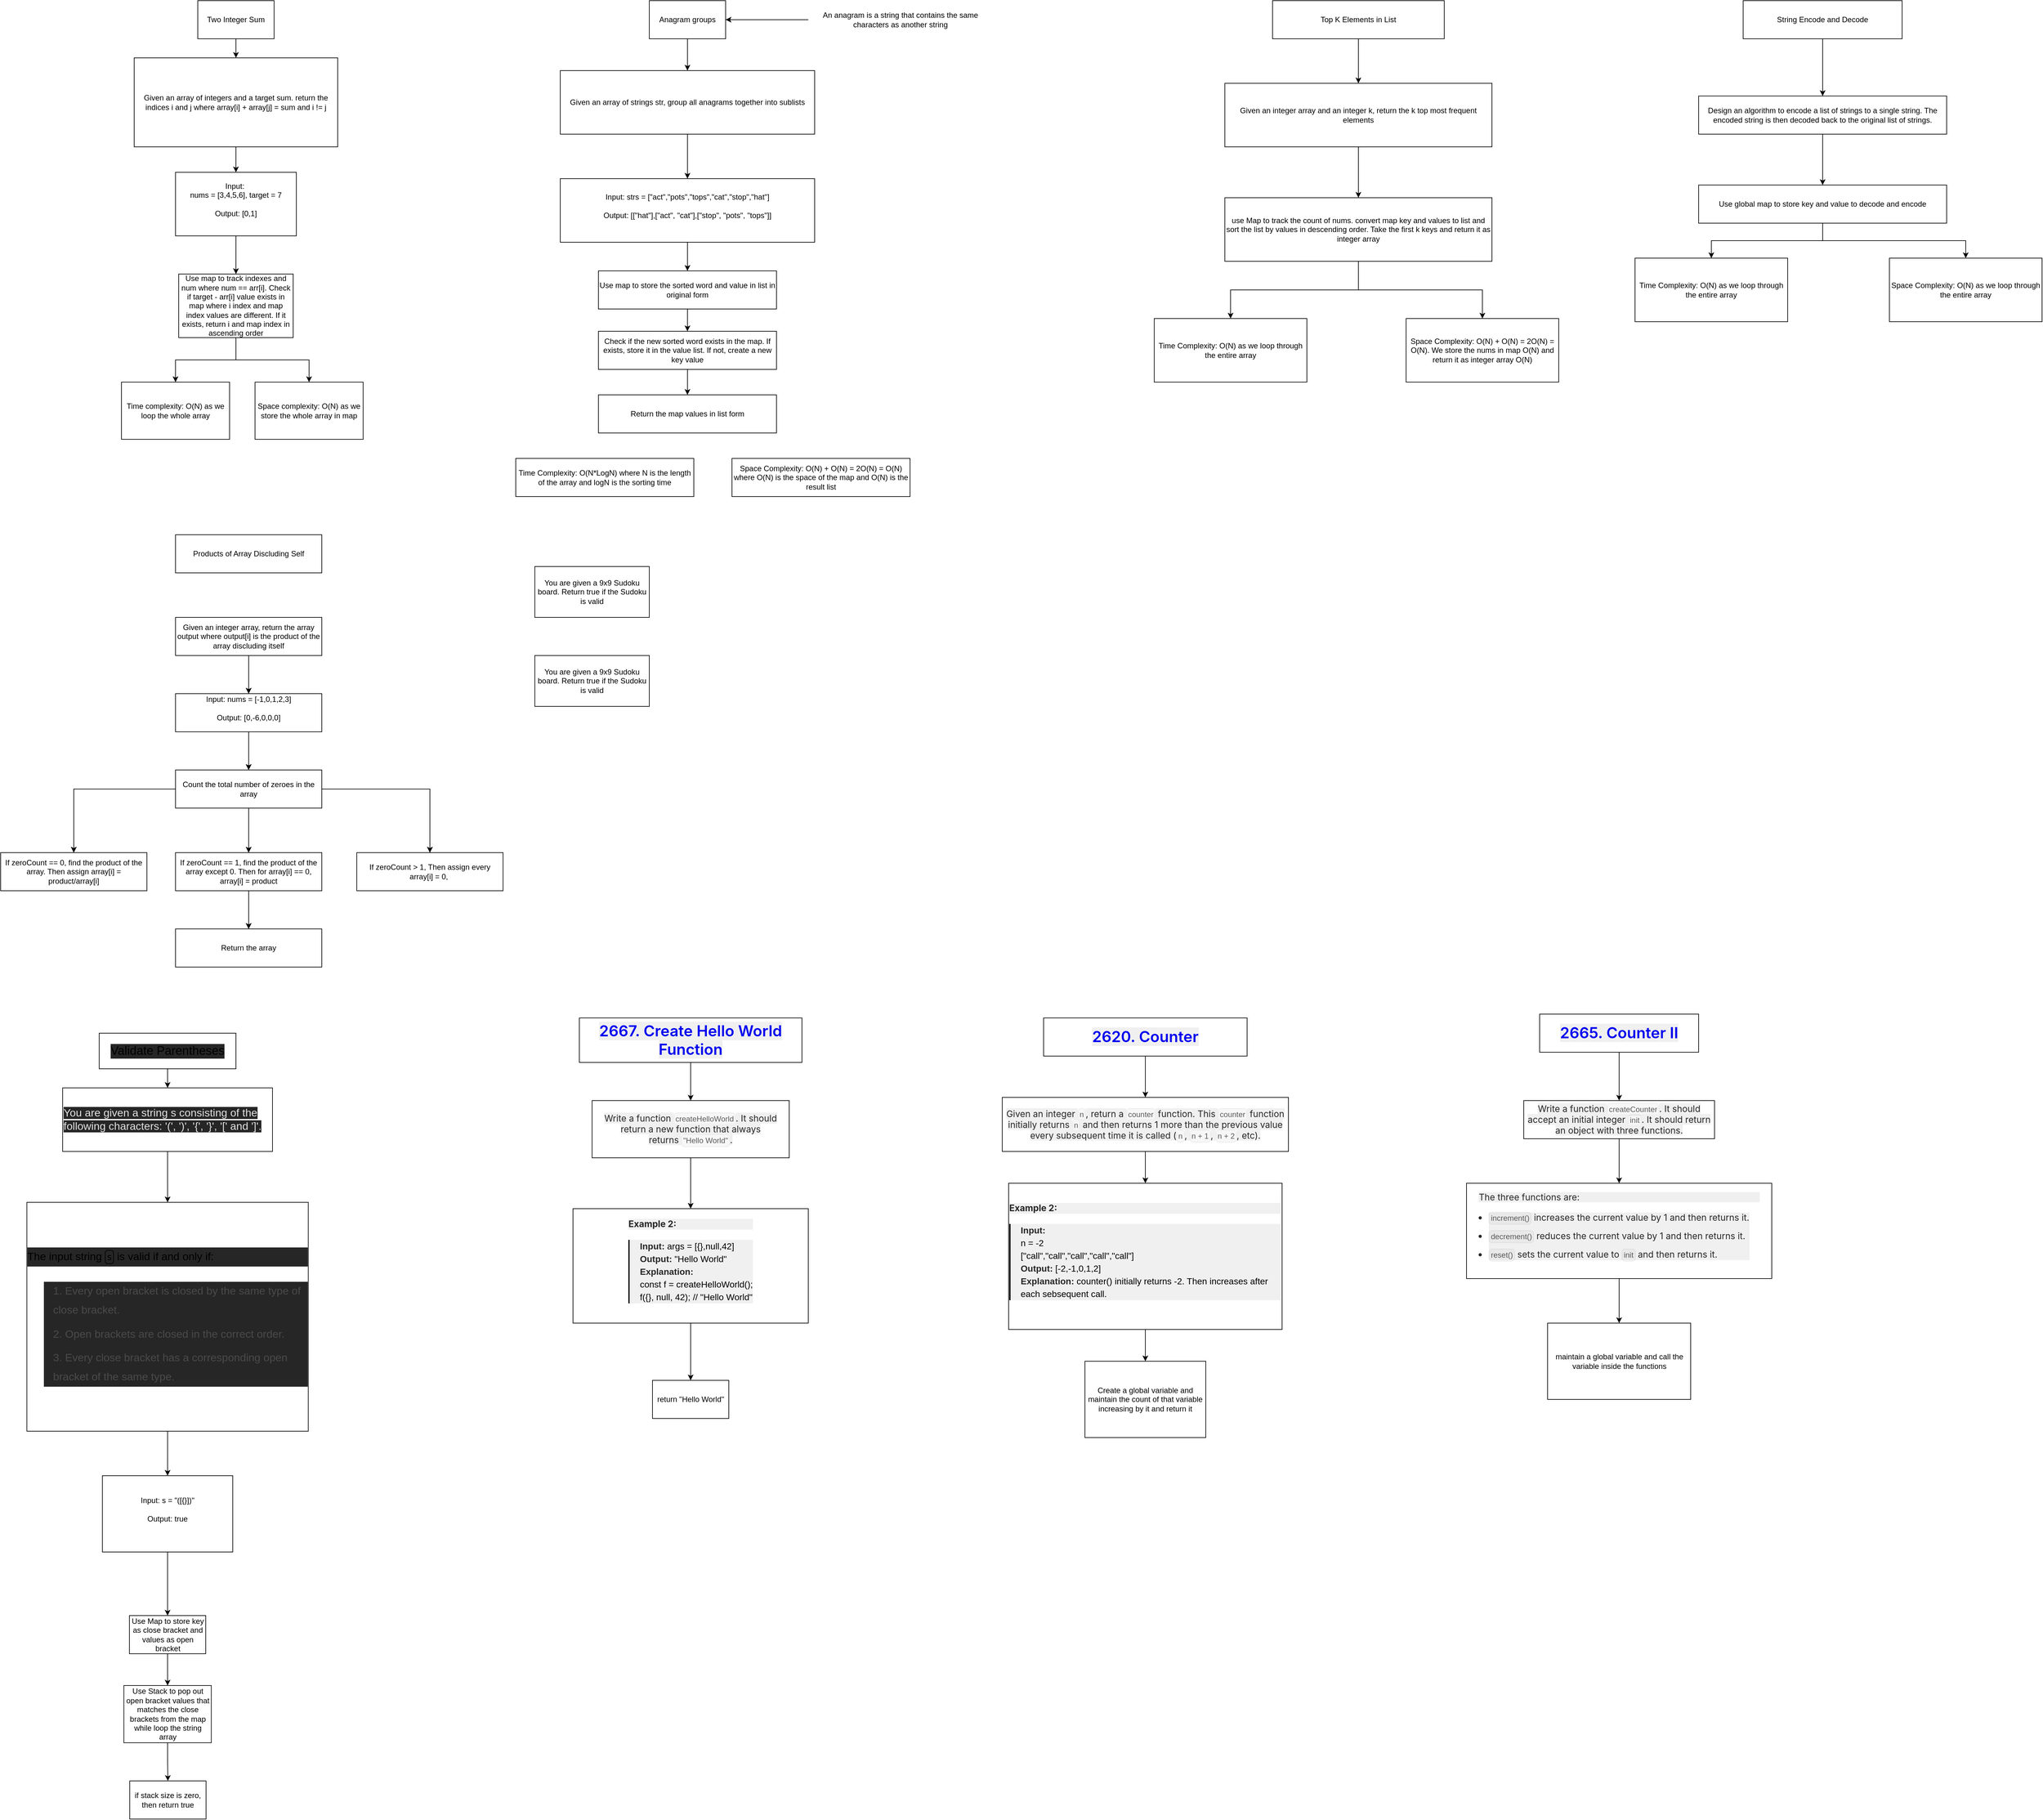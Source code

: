 <mxfile version="24.7.5">
  <diagram name="Page-1" id="MTJQl3-Kt01k6malA2KS">
    <mxGraphModel dx="1851" dy="561" grid="1" gridSize="10" guides="1" tooltips="1" connect="1" arrows="1" fold="1" page="1" pageScale="1" pageWidth="827" pageHeight="1169" math="0" shadow="0">
      <root>
        <mxCell id="0" />
        <mxCell id="1" parent="0" />
        <mxCell id="nN2-B50AMviymEDOJhhH-7" style="edgeStyle=orthogonalEdgeStyle;rounded=0;orthogonalLoop=1;jettySize=auto;html=1;entryX=0.5;entryY=0;entryDx=0;entryDy=0;" parent="1" source="nN2-B50AMviymEDOJhhH-1" target="nN2-B50AMviymEDOJhhH-2" edge="1">
          <mxGeometry relative="1" as="geometry" />
        </mxCell>
        <mxCell id="nN2-B50AMviymEDOJhhH-1" value="Two Integer Sum" style="rounded=0;whiteSpace=wrap;html=1;" parent="1" vertex="1">
          <mxGeometry x="150" y="130" width="120" height="60" as="geometry" />
        </mxCell>
        <mxCell id="nN2-B50AMviymEDOJhhH-8" style="edgeStyle=orthogonalEdgeStyle;rounded=0;orthogonalLoop=1;jettySize=auto;html=1;entryX=0.5;entryY=0;entryDx=0;entryDy=0;" parent="1" source="nN2-B50AMviymEDOJhhH-2" target="nN2-B50AMviymEDOJhhH-3" edge="1">
          <mxGeometry relative="1" as="geometry" />
        </mxCell>
        <mxCell id="nN2-B50AMviymEDOJhhH-2" value="Given an array of integers and a target sum. return the indices i and j where array[i] + array[j] = sum and i != j" style="rounded=0;whiteSpace=wrap;html=1;" parent="1" vertex="1">
          <mxGeometry x="50" y="220" width="320" height="140" as="geometry" />
        </mxCell>
        <mxCell id="nN2-B50AMviymEDOJhhH-9" style="edgeStyle=orthogonalEdgeStyle;rounded=0;orthogonalLoop=1;jettySize=auto;html=1;entryX=0.5;entryY=0;entryDx=0;entryDy=0;" parent="1" source="nN2-B50AMviymEDOJhhH-3" target="nN2-B50AMviymEDOJhhH-4" edge="1">
          <mxGeometry relative="1" as="geometry" />
        </mxCell>
        <mxCell id="nN2-B50AMviymEDOJhhH-3" value="&lt;div&gt;Input:&amp;nbsp;&lt;/div&gt;&lt;div&gt;nums = [3,4,5,6], target = 7&lt;/div&gt;&lt;div&gt;&lt;br&gt;&lt;/div&gt;&lt;div&gt;Output: [0,1]&lt;/div&gt;&lt;div&gt;&lt;br&gt;&lt;/div&gt;" style="rounded=0;whiteSpace=wrap;html=1;" parent="1" vertex="1">
          <mxGeometry x="115" y="400" width="190" height="100" as="geometry" />
        </mxCell>
        <mxCell id="nN2-B50AMviymEDOJhhH-10" style="edgeStyle=orthogonalEdgeStyle;rounded=0;orthogonalLoop=1;jettySize=auto;html=1;" parent="1" source="nN2-B50AMviymEDOJhhH-4" target="nN2-B50AMviymEDOJhhH-5" edge="1">
          <mxGeometry relative="1" as="geometry" />
        </mxCell>
        <mxCell id="nN2-B50AMviymEDOJhhH-11" style="edgeStyle=orthogonalEdgeStyle;rounded=0;orthogonalLoop=1;jettySize=auto;html=1;" parent="1" source="nN2-B50AMviymEDOJhhH-4" target="nN2-B50AMviymEDOJhhH-6" edge="1">
          <mxGeometry relative="1" as="geometry" />
        </mxCell>
        <mxCell id="nN2-B50AMviymEDOJhhH-4" value="Use map to track indexes and num where num == arr[i]. Check if target - arr[i] value exists in map where i index and map index values are different. If it exists, return i and map index in ascending order" style="rounded=0;whiteSpace=wrap;html=1;" parent="1" vertex="1">
          <mxGeometry x="120" y="560" width="180" height="100" as="geometry" />
        </mxCell>
        <mxCell id="nN2-B50AMviymEDOJhhH-5" value="Time complexity: O(N) as we loop the whole array" style="rounded=0;whiteSpace=wrap;html=1;" parent="1" vertex="1">
          <mxGeometry x="30" y="730" width="170" height="90" as="geometry" />
        </mxCell>
        <mxCell id="nN2-B50AMviymEDOJhhH-6" value="Space complexity: O(N) as we store the whole array in map" style="rounded=0;whiteSpace=wrap;html=1;" parent="1" vertex="1">
          <mxGeometry x="240" y="730" width="170" height="90" as="geometry" />
        </mxCell>
        <mxCell id="nN2-B50AMviymEDOJhhH-17" style="edgeStyle=orthogonalEdgeStyle;rounded=0;orthogonalLoop=1;jettySize=auto;html=1;" parent="1" source="nN2-B50AMviymEDOJhhH-12" target="nN2-B50AMviymEDOJhhH-13" edge="1">
          <mxGeometry relative="1" as="geometry" />
        </mxCell>
        <mxCell id="nN2-B50AMviymEDOJhhH-12" value="Anagram groups" style="rounded=0;whiteSpace=wrap;html=1;" parent="1" vertex="1">
          <mxGeometry x="860" y="130" width="120" height="60" as="geometry" />
        </mxCell>
        <mxCell id="nN2-B50AMviymEDOJhhH-18" style="edgeStyle=orthogonalEdgeStyle;rounded=0;orthogonalLoop=1;jettySize=auto;html=1;" parent="1" source="nN2-B50AMviymEDOJhhH-13" target="nN2-B50AMviymEDOJhhH-15" edge="1">
          <mxGeometry relative="1" as="geometry" />
        </mxCell>
        <mxCell id="nN2-B50AMviymEDOJhhH-13" value="Given an array of strings str, group all anagrams together into sublists" style="rounded=0;whiteSpace=wrap;html=1;" parent="1" vertex="1">
          <mxGeometry x="720" y="240" width="400" height="100" as="geometry" />
        </mxCell>
        <mxCell id="nN2-B50AMviymEDOJhhH-16" style="edgeStyle=orthogonalEdgeStyle;rounded=0;orthogonalLoop=1;jettySize=auto;html=1;entryX=1;entryY=0.5;entryDx=0;entryDy=0;" parent="1" source="nN2-B50AMviymEDOJhhH-14" target="nN2-B50AMviymEDOJhhH-12" edge="1">
          <mxGeometry relative="1" as="geometry" />
        </mxCell>
        <mxCell id="nN2-B50AMviymEDOJhhH-14" value="An anagram is a string that contains the same characters as another string" style="text;html=1;align=center;verticalAlign=middle;whiteSpace=wrap;rounded=0;" parent="1" vertex="1">
          <mxGeometry x="1110" y="142.5" width="290" height="35" as="geometry" />
        </mxCell>
        <mxCell id="nN2-B50AMviymEDOJhhH-22" style="edgeStyle=orthogonalEdgeStyle;rounded=0;orthogonalLoop=1;jettySize=auto;html=1;" parent="1" source="nN2-B50AMviymEDOJhhH-15" target="nN2-B50AMviymEDOJhhH-19" edge="1">
          <mxGeometry relative="1" as="geometry" />
        </mxCell>
        <mxCell id="nN2-B50AMviymEDOJhhH-15" value="&lt;div&gt;Input: strs = [&quot;act&quot;,&quot;pots&quot;,&quot;tops&quot;,&quot;cat&quot;,&quot;stop&quot;,&quot;hat&quot;]&lt;/div&gt;&lt;div&gt;&lt;br&gt;&lt;/div&gt;&lt;div&gt;Output: [[&quot;hat&quot;],[&quot;act&quot;, &quot;cat&quot;],[&quot;stop&quot;, &quot;pots&quot;, &quot;tops&quot;]]&lt;/div&gt;&lt;div&gt;&lt;br&gt;&lt;/div&gt;" style="rounded=0;whiteSpace=wrap;html=1;" parent="1" vertex="1">
          <mxGeometry x="720" y="410" width="400" height="100" as="geometry" />
        </mxCell>
        <mxCell id="nN2-B50AMviymEDOJhhH-23" style="edgeStyle=orthogonalEdgeStyle;rounded=0;orthogonalLoop=1;jettySize=auto;html=1;" parent="1" source="nN2-B50AMviymEDOJhhH-19" target="nN2-B50AMviymEDOJhhH-20" edge="1">
          <mxGeometry relative="1" as="geometry" />
        </mxCell>
        <mxCell id="nN2-B50AMviymEDOJhhH-19" value="Use map to store the sorted word and value in list in original form" style="rounded=0;whiteSpace=wrap;html=1;" parent="1" vertex="1">
          <mxGeometry x="780" y="555" width="280" height="60" as="geometry" />
        </mxCell>
        <mxCell id="nN2-B50AMviymEDOJhhH-24" style="edgeStyle=orthogonalEdgeStyle;rounded=0;orthogonalLoop=1;jettySize=auto;html=1;" parent="1" source="nN2-B50AMviymEDOJhhH-20" target="nN2-B50AMviymEDOJhhH-21" edge="1">
          <mxGeometry relative="1" as="geometry" />
        </mxCell>
        <mxCell id="nN2-B50AMviymEDOJhhH-20" value="Check if the new sorted word exists in the map. If exists, store it in the value list. If not, create a new key value" style="rounded=0;whiteSpace=wrap;html=1;" parent="1" vertex="1">
          <mxGeometry x="780" y="650" width="280" height="60" as="geometry" />
        </mxCell>
        <mxCell id="nN2-B50AMviymEDOJhhH-21" value="Return the map values in list form" style="rounded=0;whiteSpace=wrap;html=1;" parent="1" vertex="1">
          <mxGeometry x="780" y="750" width="280" height="60" as="geometry" />
        </mxCell>
        <mxCell id="1y-f06pbk2HALnvQV5Nx-2" style="edgeStyle=orthogonalEdgeStyle;rounded=0;orthogonalLoop=1;jettySize=auto;html=1;" parent="1" source="nN2-B50AMviymEDOJhhH-25" target="nN2-B50AMviymEDOJhhH-26" edge="1">
          <mxGeometry relative="1" as="geometry" />
        </mxCell>
        <mxCell id="nN2-B50AMviymEDOJhhH-25" value="Top K Elements in List" style="rounded=0;whiteSpace=wrap;html=1;" parent="1" vertex="1">
          <mxGeometry x="1840" y="130" width="270" height="60" as="geometry" />
        </mxCell>
        <mxCell id="1y-f06pbk2HALnvQV5Nx-3" style="edgeStyle=orthogonalEdgeStyle;rounded=0;orthogonalLoop=1;jettySize=auto;html=1;" parent="1" source="nN2-B50AMviymEDOJhhH-26" target="nN2-B50AMviymEDOJhhH-27" edge="1">
          <mxGeometry relative="1" as="geometry" />
        </mxCell>
        <mxCell id="nN2-B50AMviymEDOJhhH-26" value="Given an integer array and an integer k, return the k top most frequent elements" style="rounded=0;whiteSpace=wrap;html=1;" parent="1" vertex="1">
          <mxGeometry x="1765" y="260" width="420" height="100" as="geometry" />
        </mxCell>
        <mxCell id="1y-f06pbk2HALnvQV5Nx-5" style="edgeStyle=orthogonalEdgeStyle;rounded=0;orthogonalLoop=1;jettySize=auto;html=1;entryX=0.5;entryY=0;entryDx=0;entryDy=0;" parent="1" source="nN2-B50AMviymEDOJhhH-27" target="1y-f06pbk2HALnvQV5Nx-1" edge="1">
          <mxGeometry relative="1" as="geometry" />
        </mxCell>
        <mxCell id="1y-f06pbk2HALnvQV5Nx-6" style="edgeStyle=orthogonalEdgeStyle;rounded=0;orthogonalLoop=1;jettySize=auto;html=1;" parent="1" source="nN2-B50AMviymEDOJhhH-27" target="1y-f06pbk2HALnvQV5Nx-4" edge="1">
          <mxGeometry relative="1" as="geometry" />
        </mxCell>
        <mxCell id="nN2-B50AMviymEDOJhhH-27" value="use Map to track the count of nums. convert map key and values to list and sort the list by values in descending order. Take the first k keys and return it as integer array" style="rounded=0;whiteSpace=wrap;html=1;" parent="1" vertex="1">
          <mxGeometry x="1765" y="440" width="420" height="100" as="geometry" />
        </mxCell>
        <mxCell id="nN2-B50AMviymEDOJhhH-28" value="Time Complexity: O(N*LogN) where N is the length of the array and logN is the sorting time" style="rounded=0;whiteSpace=wrap;html=1;" parent="1" vertex="1">
          <mxGeometry x="650" y="850" width="280" height="60" as="geometry" />
        </mxCell>
        <mxCell id="nN2-B50AMviymEDOJhhH-29" value="Space Complexity: O(N) + O(N) = 2O(N) = O(N) where O(N) is the space of the map and O(N) is the result list" style="rounded=0;whiteSpace=wrap;html=1;" parent="1" vertex="1">
          <mxGeometry x="990" y="850" width="280" height="60" as="geometry" />
        </mxCell>
        <mxCell id="1y-f06pbk2HALnvQV5Nx-1" value="Time Complexity: O(N) as we loop through the entire array" style="rounded=0;whiteSpace=wrap;html=1;" parent="1" vertex="1">
          <mxGeometry x="1654" y="630" width="240" height="100" as="geometry" />
        </mxCell>
        <mxCell id="1y-f06pbk2HALnvQV5Nx-4" value="Space Complexity: O(N) + O(N) = 2O(N) = O(N). We store the nums in map O(N) and return it as integer array O(N)" style="rounded=0;whiteSpace=wrap;html=1;" parent="1" vertex="1">
          <mxGeometry x="2050" y="630" width="240" height="100" as="geometry" />
        </mxCell>
        <mxCell id="1y-f06pbk2HALnvQV5Nx-13" style="edgeStyle=orthogonalEdgeStyle;rounded=0;orthogonalLoop=1;jettySize=auto;html=1;" parent="1" source="1y-f06pbk2HALnvQV5Nx-7" target="1y-f06pbk2HALnvQV5Nx-9" edge="1">
          <mxGeometry relative="1" as="geometry" />
        </mxCell>
        <mxCell id="1y-f06pbk2HALnvQV5Nx-7" value="String Encode and Decode" style="rounded=0;whiteSpace=wrap;html=1;" parent="1" vertex="1">
          <mxGeometry x="2580" y="130" width="250" height="60" as="geometry" />
        </mxCell>
        <mxCell id="1y-f06pbk2HALnvQV5Nx-14" style="edgeStyle=orthogonalEdgeStyle;rounded=0;orthogonalLoop=1;jettySize=auto;html=1;" parent="1" source="1y-f06pbk2HALnvQV5Nx-9" target="1y-f06pbk2HALnvQV5Nx-10" edge="1">
          <mxGeometry relative="1" as="geometry" />
        </mxCell>
        <mxCell id="1y-f06pbk2HALnvQV5Nx-9" value="Design an algorithm to encode a list of strings to a single string. The encoded string is then decoded back to the original list of strings." style="rounded=0;whiteSpace=wrap;html=1;" parent="1" vertex="1">
          <mxGeometry x="2510" y="280" width="390" height="60" as="geometry" />
        </mxCell>
        <mxCell id="1y-f06pbk2HALnvQV5Nx-15" style="edgeStyle=orthogonalEdgeStyle;rounded=0;orthogonalLoop=1;jettySize=auto;html=1;" parent="1" source="1y-f06pbk2HALnvQV5Nx-10" target="1y-f06pbk2HALnvQV5Nx-11" edge="1">
          <mxGeometry relative="1" as="geometry" />
        </mxCell>
        <mxCell id="1y-f06pbk2HALnvQV5Nx-16" style="edgeStyle=orthogonalEdgeStyle;rounded=0;orthogonalLoop=1;jettySize=auto;html=1;" parent="1" source="1y-f06pbk2HALnvQV5Nx-10" target="1y-f06pbk2HALnvQV5Nx-12" edge="1">
          <mxGeometry relative="1" as="geometry" />
        </mxCell>
        <mxCell id="1y-f06pbk2HALnvQV5Nx-10" value="Use global map to store key and value to decode and encode" style="rounded=0;whiteSpace=wrap;html=1;" parent="1" vertex="1">
          <mxGeometry x="2510" y="420" width="390" height="60" as="geometry" />
        </mxCell>
        <mxCell id="1y-f06pbk2HALnvQV5Nx-11" value="Time Complexity: O(N) as we loop through the entire array" style="rounded=0;whiteSpace=wrap;html=1;" parent="1" vertex="1">
          <mxGeometry x="2410" y="535" width="240" height="100" as="geometry" />
        </mxCell>
        <mxCell id="1y-f06pbk2HALnvQV5Nx-12" value="Space Complexity: O(N) as we loop through the entire array" style="rounded=0;whiteSpace=wrap;html=1;" parent="1" vertex="1">
          <mxGeometry x="2810" y="535" width="240" height="100" as="geometry" />
        </mxCell>
        <mxCell id="SQZrs2Orp9ZpsfdFoQ2q-1" value="Products of Array Discluding Self" style="rounded=0;whiteSpace=wrap;html=1;" parent="1" vertex="1">
          <mxGeometry x="115" y="970" width="230" height="60" as="geometry" />
        </mxCell>
        <mxCell id="SQZrs2Orp9ZpsfdFoQ2q-9" style="edgeStyle=orthogonalEdgeStyle;rounded=0;orthogonalLoop=1;jettySize=auto;html=1;" parent="1" source="SQZrs2Orp9ZpsfdFoQ2q-2" target="SQZrs2Orp9ZpsfdFoQ2q-3" edge="1">
          <mxGeometry relative="1" as="geometry" />
        </mxCell>
        <mxCell id="SQZrs2Orp9ZpsfdFoQ2q-2" value="Given an integer array, return the array output where output[i] is the product of the array discluding itself" style="rounded=0;whiteSpace=wrap;html=1;" parent="1" vertex="1">
          <mxGeometry x="115" y="1100" width="230" height="60" as="geometry" />
        </mxCell>
        <mxCell id="SQZrs2Orp9ZpsfdFoQ2q-10" style="edgeStyle=orthogonalEdgeStyle;rounded=0;orthogonalLoop=1;jettySize=auto;html=1;" parent="1" source="SQZrs2Orp9ZpsfdFoQ2q-3" target="SQZrs2Orp9ZpsfdFoQ2q-4" edge="1">
          <mxGeometry relative="1" as="geometry" />
        </mxCell>
        <mxCell id="SQZrs2Orp9ZpsfdFoQ2q-3" value="&lt;div&gt;Input: nums = [-1,0,1,2,3]&lt;/div&gt;&lt;div&gt;&lt;br&gt;&lt;/div&gt;&lt;div&gt;Output: [0,-6,0,0,0]&lt;/div&gt;&lt;div&gt;&lt;br&gt;&lt;/div&gt;" style="rounded=0;whiteSpace=wrap;html=1;" parent="1" vertex="1">
          <mxGeometry x="115" y="1220" width="230" height="60" as="geometry" />
        </mxCell>
        <mxCell id="SQZrs2Orp9ZpsfdFoQ2q-11" style="edgeStyle=orthogonalEdgeStyle;rounded=0;orthogonalLoop=1;jettySize=auto;html=1;entryX=0.5;entryY=0;entryDx=0;entryDy=0;" parent="1" source="SQZrs2Orp9ZpsfdFoQ2q-4" target="SQZrs2Orp9ZpsfdFoQ2q-5" edge="1">
          <mxGeometry relative="1" as="geometry" />
        </mxCell>
        <mxCell id="SQZrs2Orp9ZpsfdFoQ2q-12" style="edgeStyle=orthogonalEdgeStyle;rounded=0;orthogonalLoop=1;jettySize=auto;html=1;" parent="1" source="SQZrs2Orp9ZpsfdFoQ2q-4" target="SQZrs2Orp9ZpsfdFoQ2q-7" edge="1">
          <mxGeometry relative="1" as="geometry" />
        </mxCell>
        <mxCell id="SQZrs2Orp9ZpsfdFoQ2q-13" style="edgeStyle=orthogonalEdgeStyle;rounded=0;orthogonalLoop=1;jettySize=auto;html=1;" parent="1" source="SQZrs2Orp9ZpsfdFoQ2q-4" target="SQZrs2Orp9ZpsfdFoQ2q-6" edge="1">
          <mxGeometry relative="1" as="geometry" />
        </mxCell>
        <mxCell id="SQZrs2Orp9ZpsfdFoQ2q-4" value="Count the total number of zeroes in the array" style="rounded=0;whiteSpace=wrap;html=1;" parent="1" vertex="1">
          <mxGeometry x="115" y="1340" width="230" height="60" as="geometry" />
        </mxCell>
        <mxCell id="SQZrs2Orp9ZpsfdFoQ2q-5" value="If zeroCount == 0, find the product of the array. Then assign array[i] = product/array[i]" style="rounded=0;whiteSpace=wrap;html=1;" parent="1" vertex="1">
          <mxGeometry x="-160" y="1470" width="230" height="60" as="geometry" />
        </mxCell>
        <mxCell id="SQZrs2Orp9ZpsfdFoQ2q-14" style="edgeStyle=orthogonalEdgeStyle;rounded=0;orthogonalLoop=1;jettySize=auto;html=1;entryX=0.5;entryY=0;entryDx=0;entryDy=0;" parent="1" source="SQZrs2Orp9ZpsfdFoQ2q-6" target="SQZrs2Orp9ZpsfdFoQ2q-8" edge="1">
          <mxGeometry relative="1" as="geometry" />
        </mxCell>
        <mxCell id="SQZrs2Orp9ZpsfdFoQ2q-6" value="If zeroCount == 1, find the product of the array except 0. Then for array[i] == 0, array[i] = product" style="rounded=0;whiteSpace=wrap;html=1;" parent="1" vertex="1">
          <mxGeometry x="115" y="1470" width="230" height="60" as="geometry" />
        </mxCell>
        <mxCell id="SQZrs2Orp9ZpsfdFoQ2q-7" value="If zeroCount &amp;gt; 1, Then assign every array[i] = 0,&amp;nbsp;" style="rounded=0;whiteSpace=wrap;html=1;" parent="1" vertex="1">
          <mxGeometry x="400" y="1470" width="230" height="60" as="geometry" />
        </mxCell>
        <mxCell id="SQZrs2Orp9ZpsfdFoQ2q-8" value="Return the array" style="rounded=0;whiteSpace=wrap;html=1;" parent="1" vertex="1">
          <mxGeometry x="115" y="1590" width="230" height="60" as="geometry" />
        </mxCell>
        <mxCell id="saUwehoPbYmH1re-DA8q-1" value="Products of Array Discluding Self" style="rounded=0;whiteSpace=wrap;html=1;" parent="1" vertex="1">
          <mxGeometry x="115" y="970" width="230" height="60" as="geometry" />
        </mxCell>
        <mxCell id="saUwehoPbYmH1re-DA8q-2" style="edgeStyle=orthogonalEdgeStyle;rounded=0;orthogonalLoop=1;jettySize=auto;html=1;" parent="1" source="saUwehoPbYmH1re-DA8q-3" target="saUwehoPbYmH1re-DA8q-5" edge="1">
          <mxGeometry relative="1" as="geometry" />
        </mxCell>
        <mxCell id="saUwehoPbYmH1re-DA8q-3" value="Given an integer array, return the array output where output[i] is the product of the array discluding itself" style="rounded=0;whiteSpace=wrap;html=1;" parent="1" vertex="1">
          <mxGeometry x="115" y="1100" width="230" height="60" as="geometry" />
        </mxCell>
        <mxCell id="saUwehoPbYmH1re-DA8q-4" style="edgeStyle=orthogonalEdgeStyle;rounded=0;orthogonalLoop=1;jettySize=auto;html=1;" parent="1" source="saUwehoPbYmH1re-DA8q-5" target="saUwehoPbYmH1re-DA8q-9" edge="1">
          <mxGeometry relative="1" as="geometry" />
        </mxCell>
        <mxCell id="saUwehoPbYmH1re-DA8q-5" value="&lt;div&gt;Input: nums = [-1,0,1,2,3]&lt;/div&gt;&lt;div&gt;&lt;br&gt;&lt;/div&gt;&lt;div&gt;Output: [0,-6,0,0,0]&lt;/div&gt;&lt;div&gt;&lt;br&gt;&lt;/div&gt;" style="rounded=0;whiteSpace=wrap;html=1;" parent="1" vertex="1">
          <mxGeometry x="115" y="1220" width="230" height="60" as="geometry" />
        </mxCell>
        <mxCell id="saUwehoPbYmH1re-DA8q-6" style="edgeStyle=orthogonalEdgeStyle;rounded=0;orthogonalLoop=1;jettySize=auto;html=1;entryX=0.5;entryY=0;entryDx=0;entryDy=0;" parent="1" source="saUwehoPbYmH1re-DA8q-9" target="saUwehoPbYmH1re-DA8q-10" edge="1">
          <mxGeometry relative="1" as="geometry" />
        </mxCell>
        <mxCell id="saUwehoPbYmH1re-DA8q-7" style="edgeStyle=orthogonalEdgeStyle;rounded=0;orthogonalLoop=1;jettySize=auto;html=1;" parent="1" source="saUwehoPbYmH1re-DA8q-9" target="saUwehoPbYmH1re-DA8q-13" edge="1">
          <mxGeometry relative="1" as="geometry" />
        </mxCell>
        <mxCell id="saUwehoPbYmH1re-DA8q-8" style="edgeStyle=orthogonalEdgeStyle;rounded=0;orthogonalLoop=1;jettySize=auto;html=1;" parent="1" source="saUwehoPbYmH1re-DA8q-9" target="saUwehoPbYmH1re-DA8q-12" edge="1">
          <mxGeometry relative="1" as="geometry" />
        </mxCell>
        <mxCell id="saUwehoPbYmH1re-DA8q-9" value="Count the total number of zeroes in the array" style="rounded=0;whiteSpace=wrap;html=1;" parent="1" vertex="1">
          <mxGeometry x="115" y="1340" width="230" height="60" as="geometry" />
        </mxCell>
        <mxCell id="saUwehoPbYmH1re-DA8q-10" value="If zeroCount == 0, find the product of the array. Then assign array[i] = product/array[i]" style="rounded=0;whiteSpace=wrap;html=1;" parent="1" vertex="1">
          <mxGeometry x="-160" y="1470" width="230" height="60" as="geometry" />
        </mxCell>
        <mxCell id="saUwehoPbYmH1re-DA8q-11" style="edgeStyle=orthogonalEdgeStyle;rounded=0;orthogonalLoop=1;jettySize=auto;html=1;entryX=0.5;entryY=0;entryDx=0;entryDy=0;" parent="1" source="saUwehoPbYmH1re-DA8q-12" target="saUwehoPbYmH1re-DA8q-14" edge="1">
          <mxGeometry relative="1" as="geometry" />
        </mxCell>
        <mxCell id="saUwehoPbYmH1re-DA8q-12" value="If zeroCount == 1, find the product of the array except 0. Then for array[i] == 0, array[i] = product" style="rounded=0;whiteSpace=wrap;html=1;" parent="1" vertex="1">
          <mxGeometry x="115" y="1470" width="230" height="60" as="geometry" />
        </mxCell>
        <mxCell id="saUwehoPbYmH1re-DA8q-13" value="If zeroCount &amp;gt; 1, Then assign every array[i] = 0,&amp;nbsp;" style="rounded=0;whiteSpace=wrap;html=1;" parent="1" vertex="1">
          <mxGeometry x="400" y="1470" width="230" height="60" as="geometry" />
        </mxCell>
        <mxCell id="saUwehoPbYmH1re-DA8q-14" value="Return the array" style="rounded=0;whiteSpace=wrap;html=1;" parent="1" vertex="1">
          <mxGeometry x="115" y="1590" width="230" height="60" as="geometry" />
        </mxCell>
        <mxCell id="PKbOvXh1hC4f7ejgGBlp-1" value="You are given a 9x9 Sudoku board. Return true if the Sudoku is valid" style="rounded=0;whiteSpace=wrap;html=1;" parent="1" vertex="1">
          <mxGeometry x="680" y="1020" width="180" height="80" as="geometry" />
        </mxCell>
        <mxCell id="PKbOvXh1hC4f7ejgGBlp-2" value="You are given a 9x9 Sudoku board. Return true if the Sudoku is valid" style="rounded=0;whiteSpace=wrap;html=1;" parent="1" vertex="1">
          <mxGeometry x="680" y="1160" width="180" height="80" as="geometry" />
        </mxCell>
        <mxCell id="NIsI1Q-7MkNIX9lUCh3J-3" style="edgeStyle=orthogonalEdgeStyle;rounded=0;orthogonalLoop=1;jettySize=auto;html=1;" edge="1" parent="1" source="NIsI1Q-7MkNIX9lUCh3J-1" target="NIsI1Q-7MkNIX9lUCh3J-2">
          <mxGeometry relative="1" as="geometry" />
        </mxCell>
        <mxCell id="NIsI1Q-7MkNIX9lUCh3J-1" value="&lt;h1 style=&quot;box-sizing: inherit; margin: 0px; padding: 0px; font-size: 19px; font-weight: 400; font-family: helvetica, Arial, sans-serif; color: var(--text-color); text-align: start; background-color: rgb(38, 38, 38);&quot;&gt;Validate Parentheses&lt;/h1&gt;" style="rounded=0;whiteSpace=wrap;html=1;" vertex="1" parent="1">
          <mxGeometry x="-5" y="1754" width="215" height="56" as="geometry" />
        </mxCell>
        <mxCell id="NIsI1Q-7MkNIX9lUCh3J-5" style="edgeStyle=orthogonalEdgeStyle;rounded=0;orthogonalLoop=1;jettySize=auto;html=1;" edge="1" parent="1" source="NIsI1Q-7MkNIX9lUCh3J-2" target="NIsI1Q-7MkNIX9lUCh3J-4">
          <mxGeometry relative="1" as="geometry" />
        </mxCell>
        <mxCell id="NIsI1Q-7MkNIX9lUCh3J-2" value="&lt;div style=&quot;text-align: start;&quot;&gt;&lt;font face=&quot;Arial, sans-serif&quot; color=&quot;#e1e1e1&quot;&gt;&lt;span style=&quot;font-size: 17px; background-color: rgb(38, 38, 38);&quot;&gt;You are given a string s consisting of the following characters: &#39;(&#39;, &#39;)&#39;, &#39;{&#39;, &#39;}&#39;, &#39;[&#39; and &#39;]&#39;.&lt;/span&gt;&lt;/font&gt;&lt;/div&gt;" style="rounded=0;whiteSpace=wrap;html=1;" vertex="1" parent="1">
          <mxGeometry x="-62.5" y="1840" width="330" height="100" as="geometry" />
        </mxCell>
        <mxCell id="NIsI1Q-7MkNIX9lUCh3J-7" style="edgeStyle=orthogonalEdgeStyle;rounded=0;orthogonalLoop=1;jettySize=auto;html=1;" edge="1" parent="1" source="NIsI1Q-7MkNIX9lUCh3J-4" target="NIsI1Q-7MkNIX9lUCh3J-6">
          <mxGeometry relative="1" as="geometry" />
        </mxCell>
        <mxCell id="NIsI1Q-7MkNIX9lUCh3J-4" value="&lt;div style=&quot;text-align: start;&quot;&gt;&lt;p style=&quot;box-sizing: inherit; margin: 24px 0px; padding: 0px; font-family: Arial, sans-serif; color: var(--text-color); line-height: 1.75; font-size: 17px; background-color: rgb(38, 38, 38);&quot;&gt;The input string&amp;nbsp;&lt;code style=&quot;box-sizing: inherit; -webkit-font-smoothing: auto; background-color: var(--code-inline-background-color); color: var(--code-inline-color); font-size: 14.5px; padding: 0.125em; word-break: normal; border-radius: 0.3em; hyphens: none; line-height: 1.5; overflow-wrap: normal; tab-size: 4; word-spacing: normal; border-width: 1px; border-style: solid; border-color: var(--code-inline-border-color); border-image: initial;&quot; class=&quot;hljs language-ebnf&quot;&gt;s&lt;/code&gt;&amp;nbsp;is valid if and only if:&lt;/p&gt;&lt;ol style=&quot;box-sizing: inherit; margin: 24px 0px 24px 1.5em; padding: 0px; font-family: Arial, sans-serif; font-size: 17px; color: rgb(74, 74, 74); background-color: rgb(38, 38, 38);&quot;&gt;&lt;li style=&quot;box-sizing: inherit; margin: 0px 0px 8px 15px; padding: 0px; color: var(--text-color); line-height: 1.75; list-style-position: inside;&quot;&gt;Every open bracket is closed by the same type of close bracket.&lt;/li&gt;&lt;li style=&quot;box-sizing: inherit; margin: 0px 0px 8px 15px; padding: 0px; color: var(--text-color); line-height: 1.75; list-style-position: inside;&quot;&gt;Open brackets are closed in the correct order.&lt;/li&gt;&lt;li style=&quot;box-sizing: inherit; margin: 0px 0px 8px 15px; padding: 0px; color: var(--text-color); line-height: 1.75; list-style-position: inside;&quot;&gt;Every close bracket has a corresponding open bracket of the same type.&lt;/li&gt;&lt;/ol&gt;&lt;/div&gt;" style="rounded=0;whiteSpace=wrap;html=1;" vertex="1" parent="1">
          <mxGeometry x="-118.75" y="2020" width="442.5" height="360" as="geometry" />
        </mxCell>
        <mxCell id="NIsI1Q-7MkNIX9lUCh3J-9" style="edgeStyle=orthogonalEdgeStyle;rounded=0;orthogonalLoop=1;jettySize=auto;html=1;entryX=0.5;entryY=0;entryDx=0;entryDy=0;" edge="1" parent="1" source="NIsI1Q-7MkNIX9lUCh3J-6" target="NIsI1Q-7MkNIX9lUCh3J-8">
          <mxGeometry relative="1" as="geometry" />
        </mxCell>
        <mxCell id="NIsI1Q-7MkNIX9lUCh3J-6" value="&lt;div&gt;Input: s = &quot;([{}])&quot;&lt;/div&gt;&lt;div&gt;&lt;br&gt;&lt;/div&gt;&lt;div&gt;Output: true&lt;/div&gt;&lt;div&gt;&lt;br&gt;&lt;/div&gt;" style="rounded=0;whiteSpace=wrap;html=1;" vertex="1" parent="1">
          <mxGeometry y="2450" width="205" height="120" as="geometry" />
        </mxCell>
        <mxCell id="NIsI1Q-7MkNIX9lUCh3J-11" style="edgeStyle=orthogonalEdgeStyle;rounded=0;orthogonalLoop=1;jettySize=auto;html=1;" edge="1" parent="1" source="NIsI1Q-7MkNIX9lUCh3J-8" target="NIsI1Q-7MkNIX9lUCh3J-10">
          <mxGeometry relative="1" as="geometry" />
        </mxCell>
        <mxCell id="NIsI1Q-7MkNIX9lUCh3J-8" value="Use Map to store key as close bracket and values as open bracket" style="rounded=0;whiteSpace=wrap;html=1;" vertex="1" parent="1">
          <mxGeometry x="42.5" y="2670" width="120" height="60" as="geometry" />
        </mxCell>
        <mxCell id="NIsI1Q-7MkNIX9lUCh3J-14" style="edgeStyle=orthogonalEdgeStyle;rounded=0;orthogonalLoop=1;jettySize=auto;html=1;" edge="1" parent="1" source="NIsI1Q-7MkNIX9lUCh3J-10" target="NIsI1Q-7MkNIX9lUCh3J-12">
          <mxGeometry relative="1" as="geometry" />
        </mxCell>
        <mxCell id="NIsI1Q-7MkNIX9lUCh3J-10" value="Use Stack to pop out open bracket values that matches the close brackets from the map while loop the string array" style="rounded=0;whiteSpace=wrap;html=1;" vertex="1" parent="1">
          <mxGeometry x="33.75" y="2780" width="137.5" height="90" as="geometry" />
        </mxCell>
        <mxCell id="NIsI1Q-7MkNIX9lUCh3J-12" value="if stack size is zero, then return true" style="rounded=0;whiteSpace=wrap;html=1;" vertex="1" parent="1">
          <mxGeometry x="43" y="2930" width="120" height="60" as="geometry" />
        </mxCell>
        <mxCell id="NIsI1Q-7MkNIX9lUCh3J-18" style="edgeStyle=orthogonalEdgeStyle;rounded=0;orthogonalLoop=1;jettySize=auto;html=1;" edge="1" parent="1" source="NIsI1Q-7MkNIX9lUCh3J-16" target="NIsI1Q-7MkNIX9lUCh3J-17">
          <mxGeometry relative="1" as="geometry" />
        </mxCell>
        <mxCell id="NIsI1Q-7MkNIX9lUCh3J-16" value="&lt;a style=&quot;border-width: 0px; border-style: solid; border-color: hsl(var(--sd-border)); border-image: initial; box-sizing: border-box; overflow-wrap: break-word; --tw-border-spacing-x: 0; --tw-border-spacing-y: 0; --tw-translate-x: 0; --tw-translate-y: 0; --tw-rotate: 0; --tw-skew-x: 0; --tw-skew-y: 0; --tw-scale-x: 1; --tw-scale-y: 1; --tw-pan-x: ; --tw-pan-y: ; --tw-pinch-zoom: ; --tw-scroll-snap-strictness: proximity; --tw-gradient-from-position: ; --tw-gradient-via-position: ; --tw-gradient-to-position: ; --tw-ordinal: ; --tw-slashed-zero: ; --tw-numeric-figure: ; --tw-numeric-spacing: ; --tw-numeric-fraction: ; --tw-ring-inset: ; --tw-ring-offset-width: 0px; --tw-ring-offset-color: #fff; --tw-ring-color: #3b82f680; --tw-ring-offset-shadow: 0 0 #0000; --tw-ring-shadow: 0 0 #0000; --tw-shadow: 0 0 #0000; --tw-shadow-colored: 0 0 #0000; --tw-blur: ; --tw-brightness: ; --tw-contrast: ; --tw-grayscale: ; --tw-hue-rotate: ; --tw-invert: ; --tw-saturate: ; --tw-sepia: ; --tw-drop-shadow: ; --tw-backdrop-blur: ; --tw-backdrop-brightness: ; --tw-backdrop-contrast: ; --tw-backdrop-grayscale: ; --tw-backdrop-hue-rotate: ; --tw-backdrop-invert: ; --tw-backdrop-opacity: ; --tw-backdrop-saturate: ; --tw-backdrop-sepia: ; text-decoration-line: none; text-decoration-thickness: inherit; text-decoration-style: inherit; text-decoration-color: inherit; touch-action: manipulation; outline: none; background-color: rgb(240, 240, 240); overflow: hidden; text-overflow: ellipsis; --tw-text-opacity: 1; font-family: -apple-system, &amp;quot;system-ui&amp;quot;, &amp;quot;Segoe UI&amp;quot;, Helvetica, Arial, sans-serif, &amp;quot;Apple Color Emoji&amp;quot;, &amp;quot;Segoe UI Emoji&amp;quot;; font-size: 24px; font-weight: 600; text-align: start;&quot; href=&quot;https://leetcode.com/problems/create-hello-world-function/&quot; class=&quot;no-underline hover:text-blue-s dark:hover:text-dark-blue-s truncate cursor-text whitespace-normal hover:!text-[inherit]&quot;&gt;2667. Create Hello World Function&lt;/a&gt;" style="rounded=0;whiteSpace=wrap;html=1;" vertex="1" parent="1">
          <mxGeometry x="750" y="1730" width="350" height="70" as="geometry" />
        </mxCell>
        <mxCell id="NIsI1Q-7MkNIX9lUCh3J-20" style="edgeStyle=orthogonalEdgeStyle;rounded=0;orthogonalLoop=1;jettySize=auto;html=1;" edge="1" parent="1" source="NIsI1Q-7MkNIX9lUCh3J-17" target="NIsI1Q-7MkNIX9lUCh3J-19">
          <mxGeometry relative="1" as="geometry" />
        </mxCell>
        <mxCell id="NIsI1Q-7MkNIX9lUCh3J-17" value="&lt;span style=&quot;color: rgb(38, 38, 38); font-family: -apple-system, &amp;quot;system-ui&amp;quot;, &amp;quot;Segoe UI&amp;quot;, Helvetica, Arial, sans-serif, &amp;quot;Apple Color Emoji&amp;quot;, &amp;quot;Segoe UI Emoji&amp;quot;; font-size: 14px; text-align: start; background-color: rgb(240, 240, 240);&quot;&gt;Write a function&amp;nbsp;&lt;/span&gt;&lt;code style=&quot;border: 1px solid rgba(0, 0, 0, 0.05); box-sizing: border-box; overflow-wrap: break-word; --tw-border-spacing-x: 0; --tw-border-spacing-y: 0; --tw-translate-x: 0; --tw-translate-y: 0; --tw-rotate: 0; --tw-skew-x: 0; --tw-skew-y: 0; --tw-scale-x: 1; --tw-scale-y: 1; --tw-pan-x: ; --tw-pan-y: ; --tw-pinch-zoom: ; --tw-scroll-snap-strictness: proximity; --tw-gradient-from-position: ; --tw-gradient-via-position: ; --tw-gradient-to-position: ; --tw-ordinal: ; --tw-slashed-zero: ; --tw-numeric-figure: ; --tw-numeric-spacing: ; --tw-numeric-fraction: ; --tw-ring-inset: ; --tw-ring-offset-width: 0px; --tw-ring-offset-color: #fff; --tw-ring-color: #3b82f680; --tw-ring-offset-shadow: 0 0 #0000; --tw-ring-shadow: 0 0 #0000; --tw-shadow: 0 0 #0000; --tw-shadow-colored: 0 0 #0000; --tw-blur: ; --tw-brightness: ; --tw-contrast: ; --tw-grayscale: ; --tw-hue-rotate: ; --tw-invert: ; --tw-saturate: ; --tw-sepia: ; --tw-drop-shadow: ; --tw-backdrop-blur: ; --tw-backdrop-brightness: ; --tw-backdrop-contrast: ; --tw-backdrop-grayscale: ; --tw-backdrop-hue-rotate: ; --tw-backdrop-invert: ; --tw-backdrop-opacity: ; --tw-backdrop-saturate: ; --tw-backdrop-sepia: ; font-family: Menlo, sans-serif; font-size: 0.75rem; background-color: rgba(0, 10, 32, 0.03); border-radius: 5px; color: rgba(38, 38, 38, 0.75); line-height: 1rem; padding: 0.125rem; white-space-collapse: preserve; text-align: start;&quot;&gt;createHelloWorld&lt;/code&gt;&lt;span style=&quot;color: rgb(38, 38, 38); font-family: -apple-system, &amp;quot;system-ui&amp;quot;, &amp;quot;Segoe UI&amp;quot;, Helvetica, Arial, sans-serif, &amp;quot;Apple Color Emoji&amp;quot;, &amp;quot;Segoe UI Emoji&amp;quot;; font-size: 14px; text-align: start; background-color: rgb(240, 240, 240);&quot;&gt;.&amp;nbsp;It should return a new function that always returns&amp;nbsp;&lt;/span&gt;&lt;code style=&quot;border: 1px solid rgba(0, 0, 0, 0.05); box-sizing: border-box; overflow-wrap: break-word; --tw-border-spacing-x: 0; --tw-border-spacing-y: 0; --tw-translate-x: 0; --tw-translate-y: 0; --tw-rotate: 0; --tw-skew-x: 0; --tw-skew-y: 0; --tw-scale-x: 1; --tw-scale-y: 1; --tw-pan-x: ; --tw-pan-y: ; --tw-pinch-zoom: ; --tw-scroll-snap-strictness: proximity; --tw-gradient-from-position: ; --tw-gradient-via-position: ; --tw-gradient-to-position: ; --tw-ordinal: ; --tw-slashed-zero: ; --tw-numeric-figure: ; --tw-numeric-spacing: ; --tw-numeric-fraction: ; --tw-ring-inset: ; --tw-ring-offset-width: 0px; --tw-ring-offset-color: #fff; --tw-ring-color: #3b82f680; --tw-ring-offset-shadow: 0 0 #0000; --tw-ring-shadow: 0 0 #0000; --tw-shadow: 0 0 #0000; --tw-shadow-colored: 0 0 #0000; --tw-blur: ; --tw-brightness: ; --tw-contrast: ; --tw-grayscale: ; --tw-hue-rotate: ; --tw-invert: ; --tw-saturate: ; --tw-sepia: ; --tw-drop-shadow: ; --tw-backdrop-blur: ; --tw-backdrop-brightness: ; --tw-backdrop-contrast: ; --tw-backdrop-grayscale: ; --tw-backdrop-hue-rotate: ; --tw-backdrop-invert: ; --tw-backdrop-opacity: ; --tw-backdrop-saturate: ; --tw-backdrop-sepia: ; font-family: Menlo, sans-serif; font-size: 0.75rem; background-color: rgba(0, 10, 32, 0.03); border-radius: 5px; color: rgba(38, 38, 38, 0.75); line-height: 1rem; padding: 0.125rem; white-space-collapse: preserve; text-align: start;&quot;&gt;&quot;Hello World&quot;&lt;/code&gt;&lt;span style=&quot;color: rgb(38, 38, 38); font-family: -apple-system, &amp;quot;system-ui&amp;quot;, &amp;quot;Segoe UI&amp;quot;, Helvetica, Arial, sans-serif, &amp;quot;Apple Color Emoji&amp;quot;, &amp;quot;Segoe UI Emoji&amp;quot;; font-size: 14px; text-align: start; background-color: rgb(240, 240, 240);&quot;&gt;.&lt;/span&gt;" style="rounded=0;whiteSpace=wrap;html=1;" vertex="1" parent="1">
          <mxGeometry x="770" y="1860" width="310" height="90" as="geometry" />
        </mxCell>
        <mxCell id="NIsI1Q-7MkNIX9lUCh3J-22" style="edgeStyle=orthogonalEdgeStyle;rounded=0;orthogonalLoop=1;jettySize=auto;html=1;" edge="1" parent="1" source="NIsI1Q-7MkNIX9lUCh3J-19" target="NIsI1Q-7MkNIX9lUCh3J-21">
          <mxGeometry relative="1" as="geometry" />
        </mxCell>
        <mxCell id="NIsI1Q-7MkNIX9lUCh3J-19" value="&lt;p style=&quot;border-width: 0px; border-style: solid; border-color: hsl(var(--sd-border)); border-image: initial; box-sizing: border-box; overflow-wrap: break-word; --tw-border-spacing-x: 0; --tw-border-spacing-y: 0; --tw-translate-x: 0; --tw-translate-y: 0; --tw-rotate: 0; --tw-skew-x: 0; --tw-skew-y: 0; --tw-scale-x: 1; --tw-scale-y: 1; --tw-pan-x: ; --tw-pan-y: ; --tw-pinch-zoom: ; --tw-scroll-snap-strictness: proximity; --tw-gradient-from-position: ; --tw-gradient-via-position: ; --tw-gradient-to-position: ; --tw-ordinal: ; --tw-slashed-zero: ; --tw-numeric-figure: ; --tw-numeric-spacing: ; --tw-numeric-fraction: ; --tw-ring-inset: ; --tw-ring-offset-width: 0px; --tw-ring-offset-color: #fff; --tw-ring-color: #3b82f680; --tw-ring-offset-shadow: 0 0 #0000; --tw-ring-shadow: 0 0 #0000; --tw-shadow: 0 0 #0000; --tw-shadow-colored: 0 0 #0000; --tw-blur: ; --tw-brightness: ; --tw-contrast: ; --tw-grayscale: ; --tw-hue-rotate: ; --tw-invert: ; --tw-saturate: ; --tw-sepia: ; --tw-drop-shadow: ; --tw-backdrop-blur: ; --tw-backdrop-brightness: ; --tw-backdrop-contrast: ; --tw-backdrop-grayscale: ; --tw-backdrop-hue-rotate: ; --tw-backdrop-invert: ; --tw-backdrop-opacity: ; --tw-backdrop-saturate: ; --tw-backdrop-sepia: ; margin: 0px 0px 1rem; color: rgb(38, 38, 38); font-family: -apple-system, &amp;quot;system-ui&amp;quot;, &amp;quot;Segoe UI&amp;quot;, Helvetica, Arial, sans-serif, &amp;quot;Apple Color Emoji&amp;quot;, &amp;quot;Segoe UI Emoji&amp;quot;; font-size: 14px; text-align: start; background-color: rgb(240, 240, 240);&quot;&gt;&lt;span style=&quot;border-width: 0px; border-style: solid; border-color: hsl(var(--sd-border)); border-image: initial; box-sizing: border-box; overflow-wrap: break-word; --tw-border-spacing-x: 0; --tw-border-spacing-y: 0; --tw-translate-x: 0; --tw-translate-y: 0; --tw-rotate: 0; --tw-skew-x: 0; --tw-skew-y: 0; --tw-scale-x: 1; --tw-scale-y: 1; --tw-pan-x: ; --tw-pan-y: ; --tw-pinch-zoom: ; --tw-scroll-snap-strictness: proximity; --tw-gradient-from-position: ; --tw-gradient-via-position: ; --tw-gradient-to-position: ; --tw-ordinal: ; --tw-slashed-zero: ; --tw-numeric-figure: ; --tw-numeric-spacing: ; --tw-numeric-fraction: ; --tw-ring-inset: ; --tw-ring-offset-width: 0px; --tw-ring-offset-color: #fff; --tw-ring-color: #3b82f680; --tw-ring-offset-shadow: 0 0 #0000; --tw-ring-shadow: 0 0 #0000; --tw-shadow: 0 0 #0000; --tw-shadow-colored: 0 0 #0000; --tw-blur: ; --tw-brightness: ; --tw-contrast: ; --tw-grayscale: ; --tw-hue-rotate: ; --tw-invert: ; --tw-saturate: ; --tw-sepia: ; --tw-drop-shadow: ; --tw-backdrop-blur: ; --tw-backdrop-brightness: ; --tw-backdrop-contrast: ; --tw-backdrop-grayscale: ; --tw-backdrop-hue-rotate: ; --tw-backdrop-invert: ; --tw-backdrop-opacity: ; --tw-backdrop-saturate: ; --tw-backdrop-sepia: ; font-weight: 700;&quot; class=&quot;example&quot;&gt;Example 2:&lt;/span&gt;&lt;/p&gt;&lt;pre style=&quot;border-width: 0px 0px 0px 2px; border-style: solid; border-color: var(--border-tertiary); border-image: initial; box-sizing: border-box; overflow-wrap: break-word; --tw-border-spacing-x: 0; --tw-border-spacing-y: 0; --tw-translate-x: 0; --tw-translate-y: 0; --tw-rotate: 0; --tw-skew-x: 0; --tw-skew-y: 0; --tw-scale-x: 1; --tw-scale-y: 1; --tw-pan-x: ; --tw-pan-y: ; --tw-pinch-zoom: ; --tw-scroll-snap-strictness: proximity; --tw-gradient-from-position: ; --tw-gradient-via-position: ; --tw-gradient-to-position: ; --tw-ordinal: ; --tw-slashed-zero: ; --tw-numeric-figure: ; --tw-numeric-spacing: ; --tw-numeric-fraction: ; --tw-ring-inset: ; --tw-ring-offset-width: 0px; --tw-ring-offset-color: #fff; --tw-ring-color: #3b82f680; --tw-ring-offset-shadow: 0 0 #0000; --tw-ring-shadow: 0 0 #0000; --tw-shadow: 0 0 #0000; --tw-shadow-colored: 0 0 #0000; --tw-blur: ; --tw-brightness: ; --tw-contrast: ; --tw-grayscale: ; --tw-hue-rotate: ; --tw-invert: ; --tw-saturate: ; --tw-sepia: ; --tw-drop-shadow: ; --tw-backdrop-blur: ; --tw-backdrop-brightness: ; --tw-backdrop-contrast: ; --tw-backdrop-grayscale: ; --tw-backdrop-hue-rotate: ; --tw-backdrop-invert: ; --tw-backdrop-opacity: ; --tw-backdrop-saturate: ; --tw-backdrop-sepia: ; font-family: Menlo, sans-serif; font-size: 14px; margin-top: 1rem; margin-bottom: 1rem; overflow: visible; color: var(--text-secondary); line-height: 1.25rem; padding-left: 1rem; text-wrap: wrap; text-align: start; background-color: rgb(240, 240, 240);&quot;&gt;&lt;span style=&quot;border-width: 0px; border-style: solid; border-color: hsl(var(--sd-border)); border-image: initial; box-sizing: border-box; overflow-wrap: break-word; --tw-border-spacing-x: 0; --tw-border-spacing-y: 0; --tw-translate-x: 0; --tw-translate-y: 0; --tw-rotate: 0; --tw-skew-x: 0; --tw-skew-y: 0; --tw-scale-x: 1; --tw-scale-y: 1; --tw-pan-x: ; --tw-pan-y: ; --tw-pinch-zoom: ; --tw-scroll-snap-strictness: proximity; --tw-gradient-from-position: ; --tw-gradient-via-position: ; --tw-gradient-to-position: ; --tw-ordinal: ; --tw-slashed-zero: ; --tw-numeric-figure: ; --tw-numeric-spacing: ; --tw-numeric-fraction: ; --tw-ring-inset: ; --tw-ring-offset-width: 0px; --tw-ring-offset-color: #fff; --tw-ring-color: #3b82f680; --tw-ring-offset-shadow: 0 0 #0000; --tw-ring-shadow: 0 0 #0000; --tw-shadow: 0 0 #0000; --tw-shadow-colored: 0 0 #0000; --tw-blur: ; --tw-brightness: ; --tw-contrast: ; --tw-grayscale: ; --tw-hue-rotate: ; --tw-invert: ; --tw-saturate: ; --tw-sepia: ; --tw-drop-shadow: ; --tw-backdrop-blur: ; --tw-backdrop-brightness: ; --tw-backdrop-contrast: ; --tw-backdrop-grayscale: ; --tw-backdrop-hue-rotate: ; --tw-backdrop-invert: ; --tw-backdrop-opacity: ; --tw-backdrop-saturate: ; --tw-backdrop-sepia: ; font-weight: 700; --tw-text-opacity: 1; color: rgb(38 38 38/var(--tw-text-opacity));&quot;&gt;Input:&lt;/span&gt; args = [{},null,42]&lt;br/&gt;&lt;span style=&quot;border-width: 0px; border-style: solid; border-color: hsl(var(--sd-border)); border-image: initial; box-sizing: border-box; overflow-wrap: break-word; --tw-border-spacing-x: 0; --tw-border-spacing-y: 0; --tw-translate-x: 0; --tw-translate-y: 0; --tw-rotate: 0; --tw-skew-x: 0; --tw-skew-y: 0; --tw-scale-x: 1; --tw-scale-y: 1; --tw-pan-x: ; --tw-pan-y: ; --tw-pinch-zoom: ; --tw-scroll-snap-strictness: proximity; --tw-gradient-from-position: ; --tw-gradient-via-position: ; --tw-gradient-to-position: ; --tw-ordinal: ; --tw-slashed-zero: ; --tw-numeric-figure: ; --tw-numeric-spacing: ; --tw-numeric-fraction: ; --tw-ring-inset: ; --tw-ring-offset-width: 0px; --tw-ring-offset-color: #fff; --tw-ring-color: #3b82f680; --tw-ring-offset-shadow: 0 0 #0000; --tw-ring-shadow: 0 0 #0000; --tw-shadow: 0 0 #0000; --tw-shadow-colored: 0 0 #0000; --tw-blur: ; --tw-brightness: ; --tw-contrast: ; --tw-grayscale: ; --tw-hue-rotate: ; --tw-invert: ; --tw-saturate: ; --tw-sepia: ; --tw-drop-shadow: ; --tw-backdrop-blur: ; --tw-backdrop-brightness: ; --tw-backdrop-contrast: ; --tw-backdrop-grayscale: ; --tw-backdrop-hue-rotate: ; --tw-backdrop-invert: ; --tw-backdrop-opacity: ; --tw-backdrop-saturate: ; --tw-backdrop-sepia: ; font-weight: 700; --tw-text-opacity: 1; color: rgb(38 38 38/var(--tw-text-opacity));&quot;&gt;Output:&lt;/span&gt; &quot;Hello World&quot;&lt;br/&gt;&lt;span style=&quot;border-width: 0px; border-style: solid; border-color: hsl(var(--sd-border)); border-image: initial; box-sizing: border-box; overflow-wrap: break-word; --tw-border-spacing-x: 0; --tw-border-spacing-y: 0; --tw-translate-x: 0; --tw-translate-y: 0; --tw-rotate: 0; --tw-skew-x: 0; --tw-skew-y: 0; --tw-scale-x: 1; --tw-scale-y: 1; --tw-pan-x: ; --tw-pan-y: ; --tw-pinch-zoom: ; --tw-scroll-snap-strictness: proximity; --tw-gradient-from-position: ; --tw-gradient-via-position: ; --tw-gradient-to-position: ; --tw-ordinal: ; --tw-slashed-zero: ; --tw-numeric-figure: ; --tw-numeric-spacing: ; --tw-numeric-fraction: ; --tw-ring-inset: ; --tw-ring-offset-width: 0px; --tw-ring-offset-color: #fff; --tw-ring-color: #3b82f680; --tw-ring-offset-shadow: 0 0 #0000; --tw-ring-shadow: 0 0 #0000; --tw-shadow: 0 0 #0000; --tw-shadow-colored: 0 0 #0000; --tw-blur: ; --tw-brightness: ; --tw-contrast: ; --tw-grayscale: ; --tw-hue-rotate: ; --tw-invert: ; --tw-saturate: ; --tw-sepia: ; --tw-drop-shadow: ; --tw-backdrop-blur: ; --tw-backdrop-brightness: ; --tw-backdrop-contrast: ; --tw-backdrop-grayscale: ; --tw-backdrop-hue-rotate: ; --tw-backdrop-invert: ; --tw-backdrop-opacity: ; --tw-backdrop-saturate: ; --tw-backdrop-sepia: ; font-weight: 700; --tw-text-opacity: 1; color: rgb(38 38 38/var(--tw-text-opacity));&quot;&gt;Explanation:&lt;/span&gt;&lt;br/&gt;const f = createHelloWorld();&lt;br/&gt;f({}, null, 42); // &quot;Hello World&quot;&lt;/pre&gt;" style="rounded=0;whiteSpace=wrap;html=1;" vertex="1" parent="1">
          <mxGeometry x="740" y="2030" width="370" height="180" as="geometry" />
        </mxCell>
        <mxCell id="NIsI1Q-7MkNIX9lUCh3J-21" value="return &quot;Hello World&quot;" style="rounded=0;whiteSpace=wrap;html=1;" vertex="1" parent="1">
          <mxGeometry x="865" y="2300" width="120" height="60" as="geometry" />
        </mxCell>
        <mxCell id="NIsI1Q-7MkNIX9lUCh3J-25" style="edgeStyle=orthogonalEdgeStyle;rounded=0;orthogonalLoop=1;jettySize=auto;html=1;" edge="1" parent="1" source="NIsI1Q-7MkNIX9lUCh3J-23" target="NIsI1Q-7MkNIX9lUCh3J-24">
          <mxGeometry relative="1" as="geometry" />
        </mxCell>
        <mxCell id="NIsI1Q-7MkNIX9lUCh3J-23" value="&lt;a style=&quot;border-width: 0px; border-style: solid; border-color: hsl(var(--sd-border)); border-image: initial; box-sizing: border-box; overflow-wrap: break-word; --tw-border-spacing-x: 0; --tw-border-spacing-y: 0; --tw-translate-x: 0; --tw-translate-y: 0; --tw-rotate: 0; --tw-skew-x: 0; --tw-skew-y: 0; --tw-scale-x: 1; --tw-scale-y: 1; --tw-pan-x: ; --tw-pan-y: ; --tw-pinch-zoom: ; --tw-scroll-snap-strictness: proximity; --tw-gradient-from-position: ; --tw-gradient-via-position: ; --tw-gradient-to-position: ; --tw-ordinal: ; --tw-slashed-zero: ; --tw-numeric-figure: ; --tw-numeric-spacing: ; --tw-numeric-fraction: ; --tw-ring-inset: ; --tw-ring-offset-width: 0px; --tw-ring-offset-color: #fff; --tw-ring-color: #3b82f680; --tw-ring-offset-shadow: 0 0 #0000; --tw-ring-shadow: 0 0 #0000; --tw-shadow: 0 0 #0000; --tw-shadow-colored: 0 0 #0000; --tw-blur: ; --tw-brightness: ; --tw-contrast: ; --tw-grayscale: ; --tw-hue-rotate: ; --tw-invert: ; --tw-saturate: ; --tw-sepia: ; --tw-drop-shadow: ; --tw-backdrop-blur: ; --tw-backdrop-brightness: ; --tw-backdrop-contrast: ; --tw-backdrop-grayscale: ; --tw-backdrop-hue-rotate: ; --tw-backdrop-invert: ; --tw-backdrop-opacity: ; --tw-backdrop-saturate: ; --tw-backdrop-sepia: ; text-decoration-line: none; text-decoration-thickness: inherit; text-decoration-style: inherit; text-decoration-color: inherit; touch-action: manipulation; outline: none; background-color: rgb(240, 240, 240); overflow: hidden; text-overflow: ellipsis; --tw-text-opacity: 1; font-family: -apple-system, &amp;quot;system-ui&amp;quot;, &amp;quot;Segoe UI&amp;quot;, Helvetica, Arial, sans-serif, &amp;quot;Apple Color Emoji&amp;quot;, &amp;quot;Segoe UI Emoji&amp;quot;; font-size: 24px; font-weight: 600; text-align: start;&quot; href=&quot;https://leetcode.com/problems/counter/&quot; class=&quot;no-underline hover:text-blue-s dark:hover:text-dark-blue-s truncate cursor-text whitespace-normal hover:!text-[inherit]&quot;&gt;2620. Counter&lt;/a&gt;" style="rounded=0;whiteSpace=wrap;html=1;" vertex="1" parent="1">
          <mxGeometry x="1480" y="1730" width="320" height="60" as="geometry" />
        </mxCell>
        <mxCell id="NIsI1Q-7MkNIX9lUCh3J-27" style="edgeStyle=orthogonalEdgeStyle;rounded=0;orthogonalLoop=1;jettySize=auto;html=1;" edge="1" parent="1" source="NIsI1Q-7MkNIX9lUCh3J-24" target="NIsI1Q-7MkNIX9lUCh3J-26">
          <mxGeometry relative="1" as="geometry" />
        </mxCell>
        <mxCell id="NIsI1Q-7MkNIX9lUCh3J-24" value="&lt;span style=&quot;color: rgb(38, 38, 38); font-family: -apple-system, &amp;quot;system-ui&amp;quot;, &amp;quot;Segoe UI&amp;quot;, Helvetica, Arial, sans-serif, &amp;quot;Apple Color Emoji&amp;quot;, &amp;quot;Segoe UI Emoji&amp;quot;; font-size: 14px; text-align: start; background-color: rgb(240, 240, 240);&quot;&gt;Given an integer&amp;nbsp;&lt;/span&gt;&lt;code style=&quot;border: 1px solid rgba(0, 0, 0, 0.05); box-sizing: border-box; overflow-wrap: break-word; --tw-border-spacing-x: 0; --tw-border-spacing-y: 0; --tw-translate-x: 0; --tw-translate-y: 0; --tw-rotate: 0; --tw-skew-x: 0; --tw-skew-y: 0; --tw-scale-x: 1; --tw-scale-y: 1; --tw-pan-x: ; --tw-pan-y: ; --tw-pinch-zoom: ; --tw-scroll-snap-strictness: proximity; --tw-gradient-from-position: ; --tw-gradient-via-position: ; --tw-gradient-to-position: ; --tw-ordinal: ; --tw-slashed-zero: ; --tw-numeric-figure: ; --tw-numeric-spacing: ; --tw-numeric-fraction: ; --tw-ring-inset: ; --tw-ring-offset-width: 0px; --tw-ring-offset-color: #fff; --tw-ring-color: #3b82f680; --tw-ring-offset-shadow: 0 0 #0000; --tw-ring-shadow: 0 0 #0000; --tw-shadow: 0 0 #0000; --tw-shadow-colored: 0 0 #0000; --tw-blur: ; --tw-brightness: ; --tw-contrast: ; --tw-grayscale: ; --tw-hue-rotate: ; --tw-invert: ; --tw-saturate: ; --tw-sepia: ; --tw-drop-shadow: ; --tw-backdrop-blur: ; --tw-backdrop-brightness: ; --tw-backdrop-contrast: ; --tw-backdrop-grayscale: ; --tw-backdrop-hue-rotate: ; --tw-backdrop-invert: ; --tw-backdrop-opacity: ; --tw-backdrop-saturate: ; --tw-backdrop-sepia: ; font-family: Menlo, sans-serif; font-size: 0.75rem; background-color: rgba(0, 10, 32, 0.03); border-radius: 5px; color: rgba(38, 38, 38, 0.75); line-height: 1rem; padding: 0.125rem; white-space-collapse: preserve; text-align: start;&quot;&gt;n&lt;/code&gt;&lt;span style=&quot;color: rgb(38, 38, 38); font-family: -apple-system, &amp;quot;system-ui&amp;quot;, &amp;quot;Segoe UI&amp;quot;, Helvetica, Arial, sans-serif, &amp;quot;Apple Color Emoji&amp;quot;, &amp;quot;Segoe UI Emoji&amp;quot;; font-size: 14px; text-align: start; background-color: rgb(240, 240, 240);&quot;&gt;,&amp;nbsp;return a&amp;nbsp;&lt;/span&gt;&lt;code style=&quot;border: 1px solid rgba(0, 0, 0, 0.05); box-sizing: border-box; overflow-wrap: break-word; --tw-border-spacing-x: 0; --tw-border-spacing-y: 0; --tw-translate-x: 0; --tw-translate-y: 0; --tw-rotate: 0; --tw-skew-x: 0; --tw-skew-y: 0; --tw-scale-x: 1; --tw-scale-y: 1; --tw-pan-x: ; --tw-pan-y: ; --tw-pinch-zoom: ; --tw-scroll-snap-strictness: proximity; --tw-gradient-from-position: ; --tw-gradient-via-position: ; --tw-gradient-to-position: ; --tw-ordinal: ; --tw-slashed-zero: ; --tw-numeric-figure: ; --tw-numeric-spacing: ; --tw-numeric-fraction: ; --tw-ring-inset: ; --tw-ring-offset-width: 0px; --tw-ring-offset-color: #fff; --tw-ring-color: #3b82f680; --tw-ring-offset-shadow: 0 0 #0000; --tw-ring-shadow: 0 0 #0000; --tw-shadow: 0 0 #0000; --tw-shadow-colored: 0 0 #0000; --tw-blur: ; --tw-brightness: ; --tw-contrast: ; --tw-grayscale: ; --tw-hue-rotate: ; --tw-invert: ; --tw-saturate: ; --tw-sepia: ; --tw-drop-shadow: ; --tw-backdrop-blur: ; --tw-backdrop-brightness: ; --tw-backdrop-contrast: ; --tw-backdrop-grayscale: ; --tw-backdrop-hue-rotate: ; --tw-backdrop-invert: ; --tw-backdrop-opacity: ; --tw-backdrop-saturate: ; --tw-backdrop-sepia: ; font-family: Menlo, sans-serif; font-size: 0.75rem; background-color: rgba(0, 10, 32, 0.03); border-radius: 5px; color: rgba(38, 38, 38, 0.75); line-height: 1rem; padding: 0.125rem; white-space-collapse: preserve; text-align: start;&quot;&gt;counter&lt;/code&gt;&lt;span style=&quot;color: rgb(38, 38, 38); font-family: -apple-system, &amp;quot;system-ui&amp;quot;, &amp;quot;Segoe UI&amp;quot;, Helvetica, Arial, sans-serif, &amp;quot;Apple Color Emoji&amp;quot;, &amp;quot;Segoe UI Emoji&amp;quot;; font-size: 14px; text-align: start; background-color: rgb(240, 240, 240);&quot;&gt;&amp;nbsp;function. This&amp;nbsp;&lt;/span&gt;&lt;code style=&quot;border: 1px solid rgba(0, 0, 0, 0.05); box-sizing: border-box; overflow-wrap: break-word; --tw-border-spacing-x: 0; --tw-border-spacing-y: 0; --tw-translate-x: 0; --tw-translate-y: 0; --tw-rotate: 0; --tw-skew-x: 0; --tw-skew-y: 0; --tw-scale-x: 1; --tw-scale-y: 1; --tw-pan-x: ; --tw-pan-y: ; --tw-pinch-zoom: ; --tw-scroll-snap-strictness: proximity; --tw-gradient-from-position: ; --tw-gradient-via-position: ; --tw-gradient-to-position: ; --tw-ordinal: ; --tw-slashed-zero: ; --tw-numeric-figure: ; --tw-numeric-spacing: ; --tw-numeric-fraction: ; --tw-ring-inset: ; --tw-ring-offset-width: 0px; --tw-ring-offset-color: #fff; --tw-ring-color: #3b82f680; --tw-ring-offset-shadow: 0 0 #0000; --tw-ring-shadow: 0 0 #0000; --tw-shadow: 0 0 #0000; --tw-shadow-colored: 0 0 #0000; --tw-blur: ; --tw-brightness: ; --tw-contrast: ; --tw-grayscale: ; --tw-hue-rotate: ; --tw-invert: ; --tw-saturate: ; --tw-sepia: ; --tw-drop-shadow: ; --tw-backdrop-blur: ; --tw-backdrop-brightness: ; --tw-backdrop-contrast: ; --tw-backdrop-grayscale: ; --tw-backdrop-hue-rotate: ; --tw-backdrop-invert: ; --tw-backdrop-opacity: ; --tw-backdrop-saturate: ; --tw-backdrop-sepia: ; font-family: Menlo, sans-serif; font-size: 0.75rem; background-color: rgba(0, 10, 32, 0.03); border-radius: 5px; color: rgba(38, 38, 38, 0.75); line-height: 1rem; padding: 0.125rem; white-space-collapse: preserve; text-align: start;&quot;&gt;counter&lt;/code&gt;&lt;span style=&quot;color: rgb(38, 38, 38); font-family: -apple-system, &amp;quot;system-ui&amp;quot;, &amp;quot;Segoe UI&amp;quot;, Helvetica, Arial, sans-serif, &amp;quot;Apple Color Emoji&amp;quot;, &amp;quot;Segoe UI Emoji&amp;quot;; font-size: 14px; text-align: start; background-color: rgb(240, 240, 240);&quot;&gt;&amp;nbsp;function initially returns&amp;nbsp;&lt;/span&gt;&lt;code style=&quot;border: 1px solid rgba(0, 0, 0, 0.05); box-sizing: border-box; overflow-wrap: break-word; --tw-border-spacing-x: 0; --tw-border-spacing-y: 0; --tw-translate-x: 0; --tw-translate-y: 0; --tw-rotate: 0; --tw-skew-x: 0; --tw-skew-y: 0; --tw-scale-x: 1; --tw-scale-y: 1; --tw-pan-x: ; --tw-pan-y: ; --tw-pinch-zoom: ; --tw-scroll-snap-strictness: proximity; --tw-gradient-from-position: ; --tw-gradient-via-position: ; --tw-gradient-to-position: ; --tw-ordinal: ; --tw-slashed-zero: ; --tw-numeric-figure: ; --tw-numeric-spacing: ; --tw-numeric-fraction: ; --tw-ring-inset: ; --tw-ring-offset-width: 0px; --tw-ring-offset-color: #fff; --tw-ring-color: #3b82f680; --tw-ring-offset-shadow: 0 0 #0000; --tw-ring-shadow: 0 0 #0000; --tw-shadow: 0 0 #0000; --tw-shadow-colored: 0 0 #0000; --tw-blur: ; --tw-brightness: ; --tw-contrast: ; --tw-grayscale: ; --tw-hue-rotate: ; --tw-invert: ; --tw-saturate: ; --tw-sepia: ; --tw-drop-shadow: ; --tw-backdrop-blur: ; --tw-backdrop-brightness: ; --tw-backdrop-contrast: ; --tw-backdrop-grayscale: ; --tw-backdrop-hue-rotate: ; --tw-backdrop-invert: ; --tw-backdrop-opacity: ; --tw-backdrop-saturate: ; --tw-backdrop-sepia: ; font-family: Menlo, sans-serif; font-size: 0.75rem; background-color: rgba(0, 10, 32, 0.03); border-radius: 5px; color: rgba(38, 38, 38, 0.75); line-height: 1rem; padding: 0.125rem; white-space-collapse: preserve; text-align: start;&quot;&gt;n&lt;/code&gt;&lt;span style=&quot;color: rgb(38, 38, 38); font-family: -apple-system, &amp;quot;system-ui&amp;quot;, &amp;quot;Segoe UI&amp;quot;, Helvetica, Arial, sans-serif, &amp;quot;Apple Color Emoji&amp;quot;, &amp;quot;Segoe UI Emoji&amp;quot;; font-size: 14px; text-align: start; background-color: rgb(240, 240, 240);&quot;&gt;&amp;nbsp;and then returns 1 more than the previous value every subsequent time it is called (&lt;/span&gt;&lt;code style=&quot;border: 1px solid rgba(0, 0, 0, 0.05); box-sizing: border-box; overflow-wrap: break-word; --tw-border-spacing-x: 0; --tw-border-spacing-y: 0; --tw-translate-x: 0; --tw-translate-y: 0; --tw-rotate: 0; --tw-skew-x: 0; --tw-skew-y: 0; --tw-scale-x: 1; --tw-scale-y: 1; --tw-pan-x: ; --tw-pan-y: ; --tw-pinch-zoom: ; --tw-scroll-snap-strictness: proximity; --tw-gradient-from-position: ; --tw-gradient-via-position: ; --tw-gradient-to-position: ; --tw-ordinal: ; --tw-slashed-zero: ; --tw-numeric-figure: ; --tw-numeric-spacing: ; --tw-numeric-fraction: ; --tw-ring-inset: ; --tw-ring-offset-width: 0px; --tw-ring-offset-color: #fff; --tw-ring-color: #3b82f680; --tw-ring-offset-shadow: 0 0 #0000; --tw-ring-shadow: 0 0 #0000; --tw-shadow: 0 0 #0000; --tw-shadow-colored: 0 0 #0000; --tw-blur: ; --tw-brightness: ; --tw-contrast: ; --tw-grayscale: ; --tw-hue-rotate: ; --tw-invert: ; --tw-saturate: ; --tw-sepia: ; --tw-drop-shadow: ; --tw-backdrop-blur: ; --tw-backdrop-brightness: ; --tw-backdrop-contrast: ; --tw-backdrop-grayscale: ; --tw-backdrop-hue-rotate: ; --tw-backdrop-invert: ; --tw-backdrop-opacity: ; --tw-backdrop-saturate: ; --tw-backdrop-sepia: ; font-family: Menlo, sans-serif; font-size: 0.75rem; background-color: rgba(0, 10, 32, 0.03); border-radius: 5px; color: rgba(38, 38, 38, 0.75); line-height: 1rem; padding: 0.125rem; white-space-collapse: preserve; text-align: start;&quot;&gt;n&lt;/code&gt;&lt;span style=&quot;color: rgb(38, 38, 38); font-family: -apple-system, &amp;quot;system-ui&amp;quot;, &amp;quot;Segoe UI&amp;quot;, Helvetica, Arial, sans-serif, &amp;quot;Apple Color Emoji&amp;quot;, &amp;quot;Segoe UI Emoji&amp;quot;; font-size: 14px; text-align: start; background-color: rgb(240, 240, 240);&quot;&gt;,&amp;nbsp;&lt;/span&gt;&lt;code style=&quot;border: 1px solid rgba(0, 0, 0, 0.05); box-sizing: border-box; overflow-wrap: break-word; --tw-border-spacing-x: 0; --tw-border-spacing-y: 0; --tw-translate-x: 0; --tw-translate-y: 0; --tw-rotate: 0; --tw-skew-x: 0; --tw-skew-y: 0; --tw-scale-x: 1; --tw-scale-y: 1; --tw-pan-x: ; --tw-pan-y: ; --tw-pinch-zoom: ; --tw-scroll-snap-strictness: proximity; --tw-gradient-from-position: ; --tw-gradient-via-position: ; --tw-gradient-to-position: ; --tw-ordinal: ; --tw-slashed-zero: ; --tw-numeric-figure: ; --tw-numeric-spacing: ; --tw-numeric-fraction: ; --tw-ring-inset: ; --tw-ring-offset-width: 0px; --tw-ring-offset-color: #fff; --tw-ring-color: #3b82f680; --tw-ring-offset-shadow: 0 0 #0000; --tw-ring-shadow: 0 0 #0000; --tw-shadow: 0 0 #0000; --tw-shadow-colored: 0 0 #0000; --tw-blur: ; --tw-brightness: ; --tw-contrast: ; --tw-grayscale: ; --tw-hue-rotate: ; --tw-invert: ; --tw-saturate: ; --tw-sepia: ; --tw-drop-shadow: ; --tw-backdrop-blur: ; --tw-backdrop-brightness: ; --tw-backdrop-contrast: ; --tw-backdrop-grayscale: ; --tw-backdrop-hue-rotate: ; --tw-backdrop-invert: ; --tw-backdrop-opacity: ; --tw-backdrop-saturate: ; --tw-backdrop-sepia: ; font-family: Menlo, sans-serif; font-size: 0.75rem; background-color: rgba(0, 10, 32, 0.03); border-radius: 5px; color: rgba(38, 38, 38, 0.75); line-height: 1rem; padding: 0.125rem; white-space-collapse: preserve; text-align: start;&quot;&gt;n + 1&lt;/code&gt;&lt;span style=&quot;color: rgb(38, 38, 38); font-family: -apple-system, &amp;quot;system-ui&amp;quot;, &amp;quot;Segoe UI&amp;quot;, Helvetica, Arial, sans-serif, &amp;quot;Apple Color Emoji&amp;quot;, &amp;quot;Segoe UI Emoji&amp;quot;; font-size: 14px; text-align: start; background-color: rgb(240, 240, 240);&quot;&gt;,&amp;nbsp;&lt;/span&gt;&lt;code style=&quot;border: 1px solid rgba(0, 0, 0, 0.05); box-sizing: border-box; overflow-wrap: break-word; --tw-border-spacing-x: 0; --tw-border-spacing-y: 0; --tw-translate-x: 0; --tw-translate-y: 0; --tw-rotate: 0; --tw-skew-x: 0; --tw-skew-y: 0; --tw-scale-x: 1; --tw-scale-y: 1; --tw-pan-x: ; --tw-pan-y: ; --tw-pinch-zoom: ; --tw-scroll-snap-strictness: proximity; --tw-gradient-from-position: ; --tw-gradient-via-position: ; --tw-gradient-to-position: ; --tw-ordinal: ; --tw-slashed-zero: ; --tw-numeric-figure: ; --tw-numeric-spacing: ; --tw-numeric-fraction: ; --tw-ring-inset: ; --tw-ring-offset-width: 0px; --tw-ring-offset-color: #fff; --tw-ring-color: #3b82f680; --tw-ring-offset-shadow: 0 0 #0000; --tw-ring-shadow: 0 0 #0000; --tw-shadow: 0 0 #0000; --tw-shadow-colored: 0 0 #0000; --tw-blur: ; --tw-brightness: ; --tw-contrast: ; --tw-grayscale: ; --tw-hue-rotate: ; --tw-invert: ; --tw-saturate: ; --tw-sepia: ; --tw-drop-shadow: ; --tw-backdrop-blur: ; --tw-backdrop-brightness: ; --tw-backdrop-contrast: ; --tw-backdrop-grayscale: ; --tw-backdrop-hue-rotate: ; --tw-backdrop-invert: ; --tw-backdrop-opacity: ; --tw-backdrop-saturate: ; --tw-backdrop-sepia: ; font-family: Menlo, sans-serif; font-size: 0.75rem; background-color: rgba(0, 10, 32, 0.03); border-radius: 5px; color: rgba(38, 38, 38, 0.75); line-height: 1rem; padding: 0.125rem; white-space-collapse: preserve; text-align: start;&quot;&gt;n + 2&lt;/code&gt;&lt;span style=&quot;color: rgb(38, 38, 38); font-family: -apple-system, &amp;quot;system-ui&amp;quot;, &amp;quot;Segoe UI&amp;quot;, Helvetica, Arial, sans-serif, &amp;quot;Apple Color Emoji&amp;quot;, &amp;quot;Segoe UI Emoji&amp;quot;; font-size: 14px; text-align: start; background-color: rgb(240, 240, 240);&quot;&gt;, etc).&lt;/span&gt;" style="rounded=0;whiteSpace=wrap;html=1;" vertex="1" parent="1">
          <mxGeometry x="1415" y="1855" width="450" height="85" as="geometry" />
        </mxCell>
        <mxCell id="NIsI1Q-7MkNIX9lUCh3J-29" style="edgeStyle=orthogonalEdgeStyle;rounded=0;orthogonalLoop=1;jettySize=auto;html=1;" edge="1" parent="1" source="NIsI1Q-7MkNIX9lUCh3J-26" target="NIsI1Q-7MkNIX9lUCh3J-28">
          <mxGeometry relative="1" as="geometry" />
        </mxCell>
        <mxCell id="NIsI1Q-7MkNIX9lUCh3J-26" value="&lt;p style=&quot;border-width: 0px; border-style: solid; border-color: hsl(var(--sd-border)); border-image: initial; box-sizing: border-box; overflow-wrap: break-word; --tw-border-spacing-x: 0; --tw-border-spacing-y: 0; --tw-translate-x: 0; --tw-translate-y: 0; --tw-rotate: 0; --tw-skew-x: 0; --tw-skew-y: 0; --tw-scale-x: 1; --tw-scale-y: 1; --tw-pan-x: ; --tw-pan-y: ; --tw-pinch-zoom: ; --tw-scroll-snap-strictness: proximity; --tw-gradient-from-position: ; --tw-gradient-via-position: ; --tw-gradient-to-position: ; --tw-ordinal: ; --tw-slashed-zero: ; --tw-numeric-figure: ; --tw-numeric-spacing: ; --tw-numeric-fraction: ; --tw-ring-inset: ; --tw-ring-offset-width: 0px; --tw-ring-offset-color: #fff; --tw-ring-color: #3b82f680; --tw-ring-offset-shadow: 0 0 #0000; --tw-ring-shadow: 0 0 #0000; --tw-shadow: 0 0 #0000; --tw-shadow-colored: 0 0 #0000; --tw-blur: ; --tw-brightness: ; --tw-contrast: ; --tw-grayscale: ; --tw-hue-rotate: ; --tw-invert: ; --tw-saturate: ; --tw-sepia: ; --tw-drop-shadow: ; --tw-backdrop-blur: ; --tw-backdrop-brightness: ; --tw-backdrop-contrast: ; --tw-backdrop-grayscale: ; --tw-backdrop-hue-rotate: ; --tw-backdrop-invert: ; --tw-backdrop-opacity: ; --tw-backdrop-saturate: ; --tw-backdrop-sepia: ; margin: 0px 0px 1rem; color: rgb(38, 38, 38); font-family: -apple-system, &amp;quot;system-ui&amp;quot;, &amp;quot;Segoe UI&amp;quot;, Helvetica, Arial, sans-serif, &amp;quot;Apple Color Emoji&amp;quot;, &amp;quot;Segoe UI Emoji&amp;quot;; font-size: 14px; text-align: start; background-color: rgb(240, 240, 240);&quot;&gt;&lt;span style=&quot;border-width: 0px; border-style: solid; border-color: hsl(var(--sd-border)); border-image: initial; box-sizing: border-box; overflow-wrap: break-word; --tw-border-spacing-x: 0; --tw-border-spacing-y: 0; --tw-translate-x: 0; --tw-translate-y: 0; --tw-rotate: 0; --tw-skew-x: 0; --tw-skew-y: 0; --tw-scale-x: 1; --tw-scale-y: 1; --tw-pan-x: ; --tw-pan-y: ; --tw-pinch-zoom: ; --tw-scroll-snap-strictness: proximity; --tw-gradient-from-position: ; --tw-gradient-via-position: ; --tw-gradient-to-position: ; --tw-ordinal: ; --tw-slashed-zero: ; --tw-numeric-figure: ; --tw-numeric-spacing: ; --tw-numeric-fraction: ; --tw-ring-inset: ; --tw-ring-offset-width: 0px; --tw-ring-offset-color: #fff; --tw-ring-color: #3b82f680; --tw-ring-offset-shadow: 0 0 #0000; --tw-ring-shadow: 0 0 #0000; --tw-shadow: 0 0 #0000; --tw-shadow-colored: 0 0 #0000; --tw-blur: ; --tw-brightness: ; --tw-contrast: ; --tw-grayscale: ; --tw-hue-rotate: ; --tw-invert: ; --tw-saturate: ; --tw-sepia: ; --tw-drop-shadow: ; --tw-backdrop-blur: ; --tw-backdrop-brightness: ; --tw-backdrop-contrast: ; --tw-backdrop-grayscale: ; --tw-backdrop-hue-rotate: ; --tw-backdrop-invert: ; --tw-backdrop-opacity: ; --tw-backdrop-saturate: ; --tw-backdrop-sepia: ; font-weight: 700;&quot; class=&quot;example&quot;&gt;Example 2:&lt;/span&gt;&lt;/p&gt;&lt;pre style=&quot;border-width: 0px 0px 0px 2px; border-style: solid; border-color: var(--border-tertiary); border-image: initial; box-sizing: border-box; overflow-wrap: break-word; --tw-border-spacing-x: 0; --tw-border-spacing-y: 0; --tw-translate-x: 0; --tw-translate-y: 0; --tw-rotate: 0; --tw-skew-x: 0; --tw-skew-y: 0; --tw-scale-x: 1; --tw-scale-y: 1; --tw-pan-x: ; --tw-pan-y: ; --tw-pinch-zoom: ; --tw-scroll-snap-strictness: proximity; --tw-gradient-from-position: ; --tw-gradient-via-position: ; --tw-gradient-to-position: ; --tw-ordinal: ; --tw-slashed-zero: ; --tw-numeric-figure: ; --tw-numeric-spacing: ; --tw-numeric-fraction: ; --tw-ring-inset: ; --tw-ring-offset-width: 0px; --tw-ring-offset-color: #fff; --tw-ring-color: #3b82f680; --tw-ring-offset-shadow: 0 0 #0000; --tw-ring-shadow: 0 0 #0000; --tw-shadow: 0 0 #0000; --tw-shadow-colored: 0 0 #0000; --tw-blur: ; --tw-brightness: ; --tw-contrast: ; --tw-grayscale: ; --tw-hue-rotate: ; --tw-invert: ; --tw-saturate: ; --tw-sepia: ; --tw-drop-shadow: ; --tw-backdrop-blur: ; --tw-backdrop-brightness: ; --tw-backdrop-contrast: ; --tw-backdrop-grayscale: ; --tw-backdrop-hue-rotate: ; --tw-backdrop-invert: ; --tw-backdrop-opacity: ; --tw-backdrop-saturate: ; --tw-backdrop-sepia: ; font-family: Menlo, sans-serif; font-size: 14px; margin-top: 1rem; margin-bottom: 1rem; overflow: visible; color: var(--text-secondary); line-height: 1.25rem; padding-left: 1rem; text-wrap: wrap; text-align: start; background-color: rgb(240, 240, 240);&quot;&gt;&lt;span style=&quot;border-width: 0px; border-style: solid; border-color: hsl(var(--sd-border)); border-image: initial; box-sizing: border-box; overflow-wrap: break-word; --tw-border-spacing-x: 0; --tw-border-spacing-y: 0; --tw-translate-x: 0; --tw-translate-y: 0; --tw-rotate: 0; --tw-skew-x: 0; --tw-skew-y: 0; --tw-scale-x: 1; --tw-scale-y: 1; --tw-pan-x: ; --tw-pan-y: ; --tw-pinch-zoom: ; --tw-scroll-snap-strictness: proximity; --tw-gradient-from-position: ; --tw-gradient-via-position: ; --tw-gradient-to-position: ; --tw-ordinal: ; --tw-slashed-zero: ; --tw-numeric-figure: ; --tw-numeric-spacing: ; --tw-numeric-fraction: ; --tw-ring-inset: ; --tw-ring-offset-width: 0px; --tw-ring-offset-color: #fff; --tw-ring-color: #3b82f680; --tw-ring-offset-shadow: 0 0 #0000; --tw-ring-shadow: 0 0 #0000; --tw-shadow: 0 0 #0000; --tw-shadow-colored: 0 0 #0000; --tw-blur: ; --tw-brightness: ; --tw-contrast: ; --tw-grayscale: ; --tw-hue-rotate: ; --tw-invert: ; --tw-saturate: ; --tw-sepia: ; --tw-drop-shadow: ; --tw-backdrop-blur: ; --tw-backdrop-brightness: ; --tw-backdrop-contrast: ; --tw-backdrop-grayscale: ; --tw-backdrop-hue-rotate: ; --tw-backdrop-invert: ; --tw-backdrop-opacity: ; --tw-backdrop-saturate: ; --tw-backdrop-sepia: ; font-weight: 700; --tw-text-opacity: 1; color: rgb(38 38 38/var(--tw-text-opacity));&quot;&gt;Input:&lt;/span&gt; &lt;br/&gt;n = -2&lt;br/&gt;[&quot;call&quot;,&quot;call&quot;,&quot;call&quot;,&quot;call&quot;,&quot;call&quot;]&lt;br/&gt;&lt;span style=&quot;border-width: 0px; border-style: solid; border-color: hsl(var(--sd-border)); border-image: initial; box-sizing: border-box; overflow-wrap: break-word; --tw-border-spacing-x: 0; --tw-border-spacing-y: 0; --tw-translate-x: 0; --tw-translate-y: 0; --tw-rotate: 0; --tw-skew-x: 0; --tw-skew-y: 0; --tw-scale-x: 1; --tw-scale-y: 1; --tw-pan-x: ; --tw-pan-y: ; --tw-pinch-zoom: ; --tw-scroll-snap-strictness: proximity; --tw-gradient-from-position: ; --tw-gradient-via-position: ; --tw-gradient-to-position: ; --tw-ordinal: ; --tw-slashed-zero: ; --tw-numeric-figure: ; --tw-numeric-spacing: ; --tw-numeric-fraction: ; --tw-ring-inset: ; --tw-ring-offset-width: 0px; --tw-ring-offset-color: #fff; --tw-ring-color: #3b82f680; --tw-ring-offset-shadow: 0 0 #0000; --tw-ring-shadow: 0 0 #0000; --tw-shadow: 0 0 #0000; --tw-shadow-colored: 0 0 #0000; --tw-blur: ; --tw-brightness: ; --tw-contrast: ; --tw-grayscale: ; --tw-hue-rotate: ; --tw-invert: ; --tw-saturate: ; --tw-sepia: ; --tw-drop-shadow: ; --tw-backdrop-blur: ; --tw-backdrop-brightness: ; --tw-backdrop-contrast: ; --tw-backdrop-grayscale: ; --tw-backdrop-hue-rotate: ; --tw-backdrop-invert: ; --tw-backdrop-opacity: ; --tw-backdrop-saturate: ; --tw-backdrop-sepia: ; font-weight: 700; --tw-text-opacity: 1; color: rgb(38 38 38/var(--tw-text-opacity));&quot;&gt;Output:&lt;/span&gt; [-2,-1,0,1,2]&lt;br/&gt;&lt;span style=&quot;border-width: 0px; border-style: solid; border-color: hsl(var(--sd-border)); border-image: initial; box-sizing: border-box; overflow-wrap: break-word; --tw-border-spacing-x: 0; --tw-border-spacing-y: 0; --tw-translate-x: 0; --tw-translate-y: 0; --tw-rotate: 0; --tw-skew-x: 0; --tw-skew-y: 0; --tw-scale-x: 1; --tw-scale-y: 1; --tw-pan-x: ; --tw-pan-y: ; --tw-pinch-zoom: ; --tw-scroll-snap-strictness: proximity; --tw-gradient-from-position: ; --tw-gradient-via-position: ; --tw-gradient-to-position: ; --tw-ordinal: ; --tw-slashed-zero: ; --tw-numeric-figure: ; --tw-numeric-spacing: ; --tw-numeric-fraction: ; --tw-ring-inset: ; --tw-ring-offset-width: 0px; --tw-ring-offset-color: #fff; --tw-ring-color: #3b82f680; --tw-ring-offset-shadow: 0 0 #0000; --tw-ring-shadow: 0 0 #0000; --tw-shadow: 0 0 #0000; --tw-shadow-colored: 0 0 #0000; --tw-blur: ; --tw-brightness: ; --tw-contrast: ; --tw-grayscale: ; --tw-hue-rotate: ; --tw-invert: ; --tw-saturate: ; --tw-sepia: ; --tw-drop-shadow: ; --tw-backdrop-blur: ; --tw-backdrop-brightness: ; --tw-backdrop-contrast: ; --tw-backdrop-grayscale: ; --tw-backdrop-hue-rotate: ; --tw-backdrop-invert: ; --tw-backdrop-opacity: ; --tw-backdrop-saturate: ; --tw-backdrop-sepia: ; font-weight: 700; --tw-text-opacity: 1; color: rgb(38 38 38/var(--tw-text-opacity));&quot;&gt;Explanation:&lt;/span&gt; counter() initially returns -2. Then increases after each sebsequent call.&lt;/pre&gt;" style="rounded=0;whiteSpace=wrap;html=1;" vertex="1" parent="1">
          <mxGeometry x="1425" y="1990" width="430" height="230" as="geometry" />
        </mxCell>
        <mxCell id="NIsI1Q-7MkNIX9lUCh3J-28" value="Create a global variable and maintain the count of that variable increasing by it and return it" style="rounded=0;whiteSpace=wrap;html=1;" vertex="1" parent="1">
          <mxGeometry x="1545" y="2270" width="190" height="120" as="geometry" />
        </mxCell>
        <mxCell id="NIsI1Q-7MkNIX9lUCh3J-34" style="edgeStyle=orthogonalEdgeStyle;rounded=0;orthogonalLoop=1;jettySize=auto;html=1;entryX=0.5;entryY=0;entryDx=0;entryDy=0;" edge="1" parent="1" source="NIsI1Q-7MkNIX9lUCh3J-31" target="NIsI1Q-7MkNIX9lUCh3J-32">
          <mxGeometry relative="1" as="geometry" />
        </mxCell>
        <mxCell id="NIsI1Q-7MkNIX9lUCh3J-31" value="&lt;a style=&quot;border-width: 0px; border-style: solid; border-color: hsl(var(--sd-border)); border-image: initial; box-sizing: border-box; overflow-wrap: break-word; --tw-border-spacing-x: 0; --tw-border-spacing-y: 0; --tw-translate-x: 0; --tw-translate-y: 0; --tw-rotate: 0; --tw-skew-x: 0; --tw-skew-y: 0; --tw-scale-x: 1; --tw-scale-y: 1; --tw-pan-x: ; --tw-pan-y: ; --tw-pinch-zoom: ; --tw-scroll-snap-strictness: proximity; --tw-gradient-from-position: ; --tw-gradient-via-position: ; --tw-gradient-to-position: ; --tw-ordinal: ; --tw-slashed-zero: ; --tw-numeric-figure: ; --tw-numeric-spacing: ; --tw-numeric-fraction: ; --tw-ring-inset: ; --tw-ring-offset-width: 0px; --tw-ring-offset-color: #fff; --tw-ring-color: #3b82f680; --tw-ring-offset-shadow: 0 0 #0000; --tw-ring-shadow: 0 0 #0000; --tw-shadow: 0 0 #0000; --tw-shadow-colored: 0 0 #0000; --tw-blur: ; --tw-brightness: ; --tw-contrast: ; --tw-grayscale: ; --tw-hue-rotate: ; --tw-invert: ; --tw-saturate: ; --tw-sepia: ; --tw-drop-shadow: ; --tw-backdrop-blur: ; --tw-backdrop-brightness: ; --tw-backdrop-contrast: ; --tw-backdrop-grayscale: ; --tw-backdrop-hue-rotate: ; --tw-backdrop-invert: ; --tw-backdrop-opacity: ; --tw-backdrop-saturate: ; --tw-backdrop-sepia: ; text-decoration-line: none; text-decoration-thickness: inherit; text-decoration-style: inherit; text-decoration-color: inherit; touch-action: manipulation; outline: none; background-color: rgb(240, 240, 240); overflow: hidden; text-overflow: ellipsis; --tw-text-opacity: 1; font-family: -apple-system, &amp;quot;system-ui&amp;quot;, &amp;quot;Segoe UI&amp;quot;, Helvetica, Arial, sans-serif, &amp;quot;Apple Color Emoji&amp;quot;, &amp;quot;Segoe UI Emoji&amp;quot;; font-size: 24px; font-weight: 600; text-align: start;&quot; href=&quot;https://leetcode.com/problems/counter-ii/&quot; class=&quot;no-underline hover:text-blue-s dark:hover:text-dark-blue-s truncate cursor-text whitespace-normal hover:!text-[inherit]&quot;&gt;2665. Counter II&lt;/a&gt;" style="rounded=0;whiteSpace=wrap;html=1;" vertex="1" parent="1">
          <mxGeometry x="2260" y="1724" width="250" height="60" as="geometry" />
        </mxCell>
        <mxCell id="NIsI1Q-7MkNIX9lUCh3J-35" style="edgeStyle=orthogonalEdgeStyle;rounded=0;orthogonalLoop=1;jettySize=auto;html=1;" edge="1" parent="1" source="NIsI1Q-7MkNIX9lUCh3J-32" target="NIsI1Q-7MkNIX9lUCh3J-33">
          <mxGeometry relative="1" as="geometry" />
        </mxCell>
        <mxCell id="NIsI1Q-7MkNIX9lUCh3J-32" value="&lt;span style=&quot;color: rgb(38, 38, 38); font-family: -apple-system, &amp;quot;system-ui&amp;quot;, &amp;quot;Segoe UI&amp;quot;, Helvetica, Arial, sans-serif, &amp;quot;Apple Color Emoji&amp;quot;, &amp;quot;Segoe UI Emoji&amp;quot;; font-size: 14px; text-align: start; background-color: rgb(240, 240, 240);&quot;&gt;Write a function&amp;nbsp;&lt;/span&gt;&lt;code style=&quot;border: 1px solid rgba(0, 0, 0, 0.05); box-sizing: border-box; overflow-wrap: break-word; --tw-border-spacing-x: 0; --tw-border-spacing-y: 0; --tw-translate-x: 0; --tw-translate-y: 0; --tw-rotate: 0; --tw-skew-x: 0; --tw-skew-y: 0; --tw-scale-x: 1; --tw-scale-y: 1; --tw-pan-x: ; --tw-pan-y: ; --tw-pinch-zoom: ; --tw-scroll-snap-strictness: proximity; --tw-gradient-from-position: ; --tw-gradient-via-position: ; --tw-gradient-to-position: ; --tw-ordinal: ; --tw-slashed-zero: ; --tw-numeric-figure: ; --tw-numeric-spacing: ; --tw-numeric-fraction: ; --tw-ring-inset: ; --tw-ring-offset-width: 0px; --tw-ring-offset-color: #fff; --tw-ring-color: #3b82f680; --tw-ring-offset-shadow: 0 0 #0000; --tw-ring-shadow: 0 0 #0000; --tw-shadow: 0 0 #0000; --tw-shadow-colored: 0 0 #0000; --tw-blur: ; --tw-brightness: ; --tw-contrast: ; --tw-grayscale: ; --tw-hue-rotate: ; --tw-invert: ; --tw-saturate: ; --tw-sepia: ; --tw-drop-shadow: ; --tw-backdrop-blur: ; --tw-backdrop-brightness: ; --tw-backdrop-contrast: ; --tw-backdrop-grayscale: ; --tw-backdrop-hue-rotate: ; --tw-backdrop-invert: ; --tw-backdrop-opacity: ; --tw-backdrop-saturate: ; --tw-backdrop-sepia: ; font-family: Menlo, sans-serif; font-size: 0.75rem; background-color: rgba(0, 10, 32, 0.03); border-radius: 5px; color: rgba(38, 38, 38, 0.75); line-height: 1rem; padding: 0.125rem; white-space-collapse: preserve; text-align: start;&quot;&gt;createCounter&lt;/code&gt;&lt;span style=&quot;color: rgb(38, 38, 38); font-family: -apple-system, &amp;quot;system-ui&amp;quot;, &amp;quot;Segoe UI&amp;quot;, Helvetica, Arial, sans-serif, &amp;quot;Apple Color Emoji&amp;quot;, &amp;quot;Segoe UI Emoji&amp;quot;; font-size: 14px; text-align: start; background-color: rgb(240, 240, 240);&quot;&gt;. It should accept an initial integer&amp;nbsp;&lt;/span&gt;&lt;code style=&quot;border: 1px solid rgba(0, 0, 0, 0.05); box-sizing: border-box; overflow-wrap: break-word; --tw-border-spacing-x: 0; --tw-border-spacing-y: 0; --tw-translate-x: 0; --tw-translate-y: 0; --tw-rotate: 0; --tw-skew-x: 0; --tw-skew-y: 0; --tw-scale-x: 1; --tw-scale-y: 1; --tw-pan-x: ; --tw-pan-y: ; --tw-pinch-zoom: ; --tw-scroll-snap-strictness: proximity; --tw-gradient-from-position: ; --tw-gradient-via-position: ; --tw-gradient-to-position: ; --tw-ordinal: ; --tw-slashed-zero: ; --tw-numeric-figure: ; --tw-numeric-spacing: ; --tw-numeric-fraction: ; --tw-ring-inset: ; --tw-ring-offset-width: 0px; --tw-ring-offset-color: #fff; --tw-ring-color: #3b82f680; --tw-ring-offset-shadow: 0 0 #0000; --tw-ring-shadow: 0 0 #0000; --tw-shadow: 0 0 #0000; --tw-shadow-colored: 0 0 #0000; --tw-blur: ; --tw-brightness: ; --tw-contrast: ; --tw-grayscale: ; --tw-hue-rotate: ; --tw-invert: ; --tw-saturate: ; --tw-sepia: ; --tw-drop-shadow: ; --tw-backdrop-blur: ; --tw-backdrop-brightness: ; --tw-backdrop-contrast: ; --tw-backdrop-grayscale: ; --tw-backdrop-hue-rotate: ; --tw-backdrop-invert: ; --tw-backdrop-opacity: ; --tw-backdrop-saturate: ; --tw-backdrop-sepia: ; font-family: Menlo, sans-serif; font-size: 0.75rem; background-color: rgba(0, 10, 32, 0.03); border-radius: 5px; color: rgba(38, 38, 38, 0.75); line-height: 1rem; padding: 0.125rem; white-space-collapse: preserve; text-align: start;&quot;&gt;init&lt;/code&gt;&lt;span style=&quot;color: rgb(38, 38, 38); font-family: -apple-system, &amp;quot;system-ui&amp;quot;, &amp;quot;Segoe UI&amp;quot;, Helvetica, Arial, sans-serif, &amp;quot;Apple Color Emoji&amp;quot;, &amp;quot;Segoe UI Emoji&amp;quot;; font-size: 14px; text-align: start; background-color: rgb(240, 240, 240);&quot;&gt;. It should return an object with three functions.&lt;/span&gt;" style="rounded=0;whiteSpace=wrap;html=1;" vertex="1" parent="1">
          <mxGeometry x="2235" y="1860" width="300" height="60" as="geometry" />
        </mxCell>
        <mxCell id="NIsI1Q-7MkNIX9lUCh3J-37" style="edgeStyle=orthogonalEdgeStyle;rounded=0;orthogonalLoop=1;jettySize=auto;html=1;" edge="1" parent="1" source="NIsI1Q-7MkNIX9lUCh3J-33" target="NIsI1Q-7MkNIX9lUCh3J-36">
          <mxGeometry relative="1" as="geometry" />
        </mxCell>
        <mxCell id="NIsI1Q-7MkNIX9lUCh3J-33" value="&lt;p style=&quot;border-width: 0px; border-style: solid; border-color: hsl(var(--sd-border)); border-image: initial; box-sizing: border-box; overflow-wrap: break-word; --tw-border-spacing-x: 0; --tw-border-spacing-y: 0; --tw-translate-x: 0; --tw-translate-y: 0; --tw-rotate: 0; --tw-skew-x: 0; --tw-skew-y: 0; --tw-scale-x: 1; --tw-scale-y: 1; --tw-pan-x: ; --tw-pan-y: ; --tw-pinch-zoom: ; --tw-scroll-snap-strictness: proximity; --tw-gradient-from-position: ; --tw-gradient-via-position: ; --tw-gradient-to-position: ; --tw-ordinal: ; --tw-slashed-zero: ; --tw-numeric-figure: ; --tw-numeric-spacing: ; --tw-numeric-fraction: ; --tw-ring-inset: ; --tw-ring-offset-width: 0px; --tw-ring-offset-color: #fff; --tw-ring-color: #3b82f680; --tw-ring-offset-shadow: 0 0 #0000; --tw-ring-shadow: 0 0 #0000; --tw-shadow: 0 0 #0000; --tw-shadow-colored: 0 0 #0000; --tw-blur: ; --tw-brightness: ; --tw-contrast: ; --tw-grayscale: ; --tw-hue-rotate: ; --tw-invert: ; --tw-saturate: ; --tw-sepia: ; --tw-drop-shadow: ; --tw-backdrop-blur: ; --tw-backdrop-brightness: ; --tw-backdrop-contrast: ; --tw-backdrop-grayscale: ; --tw-backdrop-hue-rotate: ; --tw-backdrop-invert: ; --tw-backdrop-opacity: ; --tw-backdrop-saturate: ; --tw-backdrop-sepia: ; margin: 0px 0px 1rem; color: rgb(38, 38, 38); font-family: -apple-system, &amp;quot;system-ui&amp;quot;, &amp;quot;Segoe UI&amp;quot;, Helvetica, Arial, sans-serif, &amp;quot;Apple Color Emoji&amp;quot;, &amp;quot;Segoe UI Emoji&amp;quot;; font-size: 14px; text-align: start; background-color: rgb(240, 240, 240);&quot;&gt;The three functions are:&lt;/p&gt;&lt;ul style=&quot;border-width: 0px; border-style: solid; border-color: hsl(var(--sd-border)); border-image: initial; box-sizing: border-box; overflow-wrap: break-word; --tw-border-spacing-x: 0; --tw-border-spacing-y: 0; --tw-translate-x: 0; --tw-translate-y: 0; --tw-rotate: 0; --tw-skew-x: 0; --tw-skew-y: 0; --tw-scale-x: 1; --tw-scale-y: 1; --tw-pan-x: ; --tw-pan-y: ; --tw-pinch-zoom: ; --tw-scroll-snap-strictness: proximity; --tw-gradient-from-position: ; --tw-gradient-via-position: ; --tw-gradient-to-position: ; --tw-ordinal: ; --tw-slashed-zero: ; --tw-numeric-figure: ; --tw-numeric-spacing: ; --tw-numeric-fraction: ; --tw-ring-inset: ; --tw-ring-offset-width: 0px; --tw-ring-offset-color: #fff; --tw-ring-color: #3b82f680; --tw-ring-offset-shadow: 0 0 #0000; --tw-ring-shadow: 0 0 #0000; --tw-shadow: 0 0 #0000; --tw-shadow-colored: 0 0 #0000; --tw-blur: ; --tw-brightness: ; --tw-contrast: ; --tw-grayscale: ; --tw-hue-rotate: ; --tw-invert: ; --tw-saturate: ; --tw-sepia: ; --tw-drop-shadow: ; --tw-backdrop-blur: ; --tw-backdrop-brightness: ; --tw-backdrop-contrast: ; --tw-backdrop-grayscale: ; --tw-backdrop-hue-rotate: ; --tw-backdrop-invert: ; --tw-backdrop-opacity: ; --tw-backdrop-saturate: ; --tw-backdrop-sepia: ; margin: 0px 1rem 1rem; padding: 0px; list-style-position: initial; list-style-image: initial; color: rgb(38, 38, 38); font-family: -apple-system, &amp;quot;system-ui&amp;quot;, &amp;quot;Segoe UI&amp;quot;, Helvetica, Arial, sans-serif, &amp;quot;Apple Color Emoji&amp;quot;, &amp;quot;Segoe UI Emoji&amp;quot;; font-size: 14px; text-align: start; background-color: rgb(240, 240, 240);&quot;&gt;&lt;li style=&quot;border-width: 0px; border-style: solid; border-color: hsl(var(--sd-border)); border-image: initial; box-sizing: border-box; overflow-wrap: break-word; --tw-border-spacing-x: 0; --tw-border-spacing-y: 0; --tw-translate-x: 0; --tw-translate-y: 0; --tw-rotate: 0; --tw-skew-x: 0; --tw-skew-y: 0; --tw-scale-x: 1; --tw-scale-y: 1; --tw-pan-x: ; --tw-pan-y: ; --tw-pinch-zoom: ; --tw-scroll-snap-strictness: proximity; --tw-gradient-from-position: ; --tw-gradient-via-position: ; --tw-gradient-to-position: ; --tw-ordinal: ; --tw-slashed-zero: ; --tw-numeric-figure: ; --tw-numeric-spacing: ; --tw-numeric-fraction: ; --tw-ring-inset: ; --tw-ring-offset-width: 0px; --tw-ring-offset-color: #fff; --tw-ring-color: #3b82f680; --tw-ring-offset-shadow: 0 0 #0000; --tw-ring-shadow: 0 0 #0000; --tw-shadow: 0 0 #0000; --tw-shadow-colored: 0 0 #0000; --tw-blur: ; --tw-brightness: ; --tw-contrast: ; --tw-grayscale: ; --tw-hue-rotate: ; --tw-invert: ; --tw-saturate: ; --tw-sepia: ; --tw-drop-shadow: ; --tw-backdrop-blur: ; --tw-backdrop-brightness: ; --tw-backdrop-contrast: ; --tw-backdrop-grayscale: ; --tw-backdrop-hue-rotate: ; --tw-backdrop-invert: ; --tw-backdrop-opacity: ; --tw-backdrop-saturate: ; --tw-backdrop-sepia: ; margin-bottom: 0.75rem;&quot;&gt;&lt;code style=&quot;border: 1px solid rgba(0, 0, 0, 0.05); box-sizing: border-box; overflow-wrap: break-word; --tw-border-spacing-x: 0; --tw-border-spacing-y: 0; --tw-translate-x: 0; --tw-translate-y: 0; --tw-rotate: 0; --tw-skew-x: 0; --tw-skew-y: 0; --tw-scale-x: 1; --tw-scale-y: 1; --tw-pan-x: ; --tw-pan-y: ; --tw-pinch-zoom: ; --tw-scroll-snap-strictness: proximity; --tw-gradient-from-position: ; --tw-gradient-via-position: ; --tw-gradient-to-position: ; --tw-ordinal: ; --tw-slashed-zero: ; --tw-numeric-figure: ; --tw-numeric-spacing: ; --tw-numeric-fraction: ; --tw-ring-inset: ; --tw-ring-offset-width: 0px; --tw-ring-offset-color: #fff; --tw-ring-color: #3b82f680; --tw-ring-offset-shadow: 0 0 #0000; --tw-ring-shadow: 0 0 #0000; --tw-shadow: 0 0 #0000; --tw-shadow-colored: 0 0 #0000; --tw-blur: ; --tw-brightness: ; --tw-contrast: ; --tw-grayscale: ; --tw-hue-rotate: ; --tw-invert: ; --tw-saturate: ; --tw-sepia: ; --tw-drop-shadow: ; --tw-backdrop-blur: ; --tw-backdrop-brightness: ; --tw-backdrop-contrast: ; --tw-backdrop-grayscale: ; --tw-backdrop-hue-rotate: ; --tw-backdrop-invert: ; --tw-backdrop-opacity: ; --tw-backdrop-saturate: ; --tw-backdrop-sepia: ; font-family: Menlo, sans-serif; font-size: 0.75rem; background-color: rgba(0, 10, 32, 0.03); border-radius: 5px; color: rgba(38, 38, 38, 0.75); line-height: 1rem; padding: 0.125rem; white-space-collapse: preserve;&quot;&gt;increment()&lt;/code&gt;&amp;nbsp;increases&amp;nbsp;the current value by 1 and then returns it.&lt;/li&gt;&lt;li style=&quot;border-width: 0px; border-style: solid; border-color: hsl(var(--sd-border)); border-image: initial; box-sizing: border-box; overflow-wrap: break-word; --tw-border-spacing-x: 0; --tw-border-spacing-y: 0; --tw-translate-x: 0; --tw-translate-y: 0; --tw-rotate: 0; --tw-skew-x: 0; --tw-skew-y: 0; --tw-scale-x: 1; --tw-scale-y: 1; --tw-pan-x: ; --tw-pan-y: ; --tw-pinch-zoom: ; --tw-scroll-snap-strictness: proximity; --tw-gradient-from-position: ; --tw-gradient-via-position: ; --tw-gradient-to-position: ; --tw-ordinal: ; --tw-slashed-zero: ; --tw-numeric-figure: ; --tw-numeric-spacing: ; --tw-numeric-fraction: ; --tw-ring-inset: ; --tw-ring-offset-width: 0px; --tw-ring-offset-color: #fff; --tw-ring-color: #3b82f680; --tw-ring-offset-shadow: 0 0 #0000; --tw-ring-shadow: 0 0 #0000; --tw-shadow: 0 0 #0000; --tw-shadow-colored: 0 0 #0000; --tw-blur: ; --tw-brightness: ; --tw-contrast: ; --tw-grayscale: ; --tw-hue-rotate: ; --tw-invert: ; --tw-saturate: ; --tw-sepia: ; --tw-drop-shadow: ; --tw-backdrop-blur: ; --tw-backdrop-brightness: ; --tw-backdrop-contrast: ; --tw-backdrop-grayscale: ; --tw-backdrop-hue-rotate: ; --tw-backdrop-invert: ; --tw-backdrop-opacity: ; --tw-backdrop-saturate: ; --tw-backdrop-sepia: ; margin-bottom: 0.75rem;&quot;&gt;&lt;code style=&quot;border: 1px solid rgba(0, 0, 0, 0.05); box-sizing: border-box; overflow-wrap: break-word; --tw-border-spacing-x: 0; --tw-border-spacing-y: 0; --tw-translate-x: 0; --tw-translate-y: 0; --tw-rotate: 0; --tw-skew-x: 0; --tw-skew-y: 0; --tw-scale-x: 1; --tw-scale-y: 1; --tw-pan-x: ; --tw-pan-y: ; --tw-pinch-zoom: ; --tw-scroll-snap-strictness: proximity; --tw-gradient-from-position: ; --tw-gradient-via-position: ; --tw-gradient-to-position: ; --tw-ordinal: ; --tw-slashed-zero: ; --tw-numeric-figure: ; --tw-numeric-spacing: ; --tw-numeric-fraction: ; --tw-ring-inset: ; --tw-ring-offset-width: 0px; --tw-ring-offset-color: #fff; --tw-ring-color: #3b82f680; --tw-ring-offset-shadow: 0 0 #0000; --tw-ring-shadow: 0 0 #0000; --tw-shadow: 0 0 #0000; --tw-shadow-colored: 0 0 #0000; --tw-blur: ; --tw-brightness: ; --tw-contrast: ; --tw-grayscale: ; --tw-hue-rotate: ; --tw-invert: ; --tw-saturate: ; --tw-sepia: ; --tw-drop-shadow: ; --tw-backdrop-blur: ; --tw-backdrop-brightness: ; --tw-backdrop-contrast: ; --tw-backdrop-grayscale: ; --tw-backdrop-hue-rotate: ; --tw-backdrop-invert: ; --tw-backdrop-opacity: ; --tw-backdrop-saturate: ; --tw-backdrop-sepia: ; font-family: Menlo, sans-serif; font-size: 0.75rem; background-color: rgba(0, 10, 32, 0.03); border-radius: 5px; color: rgba(38, 38, 38, 0.75); line-height: 1rem; padding: 0.125rem; white-space-collapse: preserve;&quot;&gt;decrement()&lt;/code&gt;&amp;nbsp;reduces the current value by 1 and then returns it.&lt;/li&gt;&lt;li style=&quot;border-width: 0px; border-style: solid; border-color: hsl(var(--sd-border)); border-image: initial; box-sizing: border-box; overflow-wrap: break-word; --tw-border-spacing-x: 0; --tw-border-spacing-y: 0; --tw-translate-x: 0; --tw-translate-y: 0; --tw-rotate: 0; --tw-skew-x: 0; --tw-skew-y: 0; --tw-scale-x: 1; --tw-scale-y: 1; --tw-pan-x: ; --tw-pan-y: ; --tw-pinch-zoom: ; --tw-scroll-snap-strictness: proximity; --tw-gradient-from-position: ; --tw-gradient-via-position: ; --tw-gradient-to-position: ; --tw-ordinal: ; --tw-slashed-zero: ; --tw-numeric-figure: ; --tw-numeric-spacing: ; --tw-numeric-fraction: ; --tw-ring-inset: ; --tw-ring-offset-width: 0px; --tw-ring-offset-color: #fff; --tw-ring-color: #3b82f680; --tw-ring-offset-shadow: 0 0 #0000; --tw-ring-shadow: 0 0 #0000; --tw-shadow: 0 0 #0000; --tw-shadow-colored: 0 0 #0000; --tw-blur: ; --tw-brightness: ; --tw-contrast: ; --tw-grayscale: ; --tw-hue-rotate: ; --tw-invert: ; --tw-saturate: ; --tw-sepia: ; --tw-drop-shadow: ; --tw-backdrop-blur: ; --tw-backdrop-brightness: ; --tw-backdrop-contrast: ; --tw-backdrop-grayscale: ; --tw-backdrop-hue-rotate: ; --tw-backdrop-invert: ; --tw-backdrop-opacity: ; --tw-backdrop-saturate: ; --tw-backdrop-sepia: ; margin-bottom: 0.75rem;&quot;&gt;&lt;code style=&quot;border: 1px solid rgba(0, 0, 0, 0.05); box-sizing: border-box; overflow-wrap: break-word; --tw-border-spacing-x: 0; --tw-border-spacing-y: 0; --tw-translate-x: 0; --tw-translate-y: 0; --tw-rotate: 0; --tw-skew-x: 0; --tw-skew-y: 0; --tw-scale-x: 1; --tw-scale-y: 1; --tw-pan-x: ; --tw-pan-y: ; --tw-pinch-zoom: ; --tw-scroll-snap-strictness: proximity; --tw-gradient-from-position: ; --tw-gradient-via-position: ; --tw-gradient-to-position: ; --tw-ordinal: ; --tw-slashed-zero: ; --tw-numeric-figure: ; --tw-numeric-spacing: ; --tw-numeric-fraction: ; --tw-ring-inset: ; --tw-ring-offset-width: 0px; --tw-ring-offset-color: #fff; --tw-ring-color: #3b82f680; --tw-ring-offset-shadow: 0 0 #0000; --tw-ring-shadow: 0 0 #0000; --tw-shadow: 0 0 #0000; --tw-shadow-colored: 0 0 #0000; --tw-blur: ; --tw-brightness: ; --tw-contrast: ; --tw-grayscale: ; --tw-hue-rotate: ; --tw-invert: ; --tw-saturate: ; --tw-sepia: ; --tw-drop-shadow: ; --tw-backdrop-blur: ; --tw-backdrop-brightness: ; --tw-backdrop-contrast: ; --tw-backdrop-grayscale: ; --tw-backdrop-hue-rotate: ; --tw-backdrop-invert: ; --tw-backdrop-opacity: ; --tw-backdrop-saturate: ; --tw-backdrop-sepia: ; font-family: Menlo, sans-serif; font-size: 0.75rem; background-color: rgba(0, 10, 32, 0.03); border-radius: 5px; color: rgba(38, 38, 38, 0.75); line-height: 1rem; padding: 0.125rem; white-space-collapse: preserve;&quot;&gt;reset()&lt;/code&gt;&amp;nbsp;sets the current value to&amp;nbsp;&lt;code style=&quot;border: 1px solid rgba(0, 0, 0, 0.05); box-sizing: border-box; overflow-wrap: break-word; --tw-border-spacing-x: 0; --tw-border-spacing-y: 0; --tw-translate-x: 0; --tw-translate-y: 0; --tw-rotate: 0; --tw-skew-x: 0; --tw-skew-y: 0; --tw-scale-x: 1; --tw-scale-y: 1; --tw-pan-x: ; --tw-pan-y: ; --tw-pinch-zoom: ; --tw-scroll-snap-strictness: proximity; --tw-gradient-from-position: ; --tw-gradient-via-position: ; --tw-gradient-to-position: ; --tw-ordinal: ; --tw-slashed-zero: ; --tw-numeric-figure: ; --tw-numeric-spacing: ; --tw-numeric-fraction: ; --tw-ring-inset: ; --tw-ring-offset-width: 0px; --tw-ring-offset-color: #fff; --tw-ring-color: #3b82f680; --tw-ring-offset-shadow: 0 0 #0000; --tw-ring-shadow: 0 0 #0000; --tw-shadow: 0 0 #0000; --tw-shadow-colored: 0 0 #0000; --tw-blur: ; --tw-brightness: ; --tw-contrast: ; --tw-grayscale: ; --tw-hue-rotate: ; --tw-invert: ; --tw-saturate: ; --tw-sepia: ; --tw-drop-shadow: ; --tw-backdrop-blur: ; --tw-backdrop-brightness: ; --tw-backdrop-contrast: ; --tw-backdrop-grayscale: ; --tw-backdrop-hue-rotate: ; --tw-backdrop-invert: ; --tw-backdrop-opacity: ; --tw-backdrop-saturate: ; --tw-backdrop-sepia: ; font-family: Menlo, sans-serif; font-size: 0.75rem; background-color: rgba(0, 10, 32, 0.03); border-radius: 5px; color: rgba(38, 38, 38, 0.75); line-height: 1rem; padding: 0.125rem; white-space-collapse: preserve;&quot;&gt;init&lt;/code&gt;&amp;nbsp;and then returns it.&lt;/li&gt;&lt;/ul&gt;" style="rounded=0;whiteSpace=wrap;html=1;" vertex="1" parent="1">
          <mxGeometry x="2145" y="1990" width="480" height="150" as="geometry" />
        </mxCell>
        <mxCell id="NIsI1Q-7MkNIX9lUCh3J-36" value="maintain a global variable and call the variable inside the functions" style="rounded=0;whiteSpace=wrap;html=1;" vertex="1" parent="1">
          <mxGeometry x="2272.5" y="2210" width="225" height="120" as="geometry" />
        </mxCell>
      </root>
    </mxGraphModel>
  </diagram>
</mxfile>
